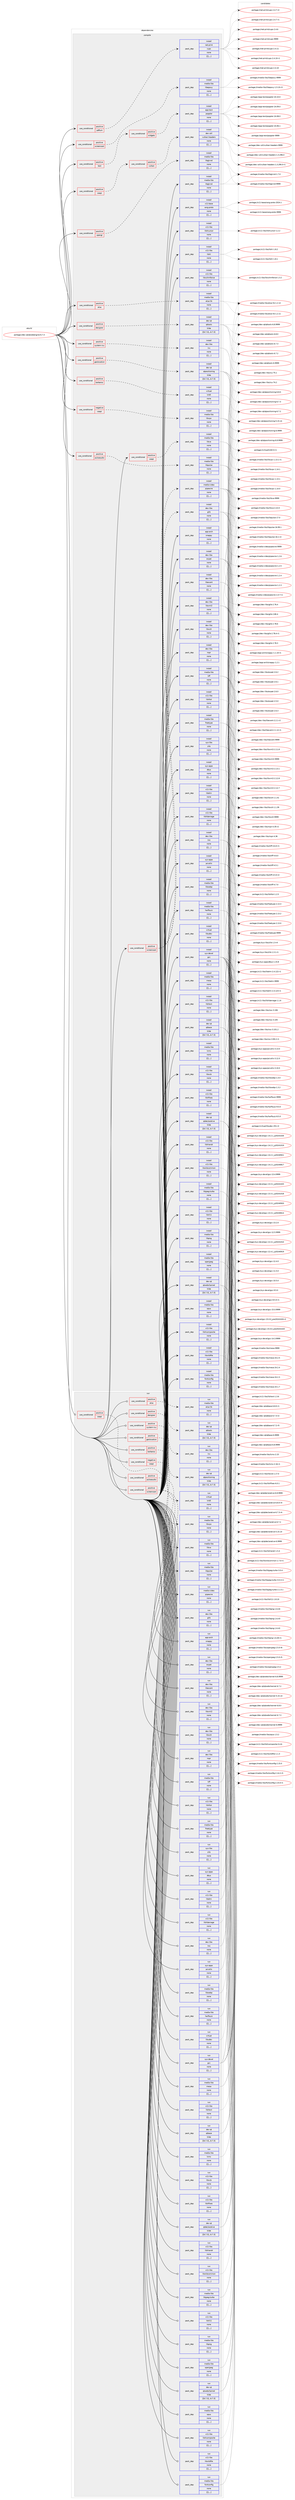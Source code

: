 digraph prolog {

# *************
# Graph options
# *************

newrank=true;
concentrate=true;
compound=true;
graph [rankdir=LR,fontname=Helvetica,fontsize=10,ranksep=1.5];#, ranksep=2.5, nodesep=0.2];
edge  [arrowhead=vee];
node  [fontname=Helvetica,fontsize=10];

# **********
# The ebuild
# **********

subgraph cluster_leftcol {
color=gray;
label=<<i>ebuild</i>>;
id [label="portage://dev-qt/qtwebengine-6.7.3", color=red, width=4, href="../dev-qt/qtwebengine-6.7.3.svg"];
}

# ****************
# The dependencies
# ****************

subgraph cluster_midcol {
color=gray;
label=<<i>dependencies</i>>;
subgraph cluster_compile {
fillcolor="#eeeeee";
style=filled;
label=<<i>compile</i>>;
subgraph cond45485 {
dependency178641 [label=<<TABLE BORDER="0" CELLBORDER="1" CELLSPACING="0" CELLPADDING="4"><TR><TD ROWSPAN="3" CELLPADDING="10">use_conditional</TD></TR><TR><TD>negative</TD></TR><TR><TD>vaapi</TD></TR></TABLE>>, shape=none, color=red];
subgraph pack131833 {
dependency178704 [label=<<TABLE BORDER="0" CELLBORDER="1" CELLSPACING="0" CELLPADDING="4" WIDTH="220"><TR><TD ROWSPAN="6" CELLPADDING="30">pack_dep</TD></TR><TR><TD WIDTH="110">install</TD></TR><TR><TD>media-libs</TD></TR><TR><TD>libvpx</TD></TR><TR><TD>none</TD></TR><TR><TD>[[],,,,]</TD></TR></TABLE>>, shape=none, color=blue];
}
dependency178641:e -> dependency178704:w [weight=20,style="dashed",arrowhead="vee"];
}
id:e -> dependency178641:w [weight=20,style="solid",arrowhead="vee"];
subgraph cond45531 {
dependency178747 [label=<<TABLE BORDER="0" CELLBORDER="1" CELLSPACING="0" CELLPADDING="4"><TR><TD ROWSPAN="3" CELLPADDING="10">use_conditional</TD></TR><TR><TD>positive</TD></TR><TR><TD>alsa</TD></TR></TABLE>>, shape=none, color=red];
subgraph pack131878 {
dependency178751 [label=<<TABLE BORDER="0" CELLBORDER="1" CELLSPACING="0" CELLPADDING="4" WIDTH="220"><TR><TD ROWSPAN="6" CELLPADDING="30">pack_dep</TD></TR><TR><TD WIDTH="110">install</TD></TR><TR><TD>media-libs</TD></TR><TR><TD>alsa-lib</TD></TR><TR><TD>none</TD></TR><TR><TD>[[],,,,]</TD></TR></TABLE>>, shape=none, color=blue];
}
dependency178747:e -> dependency178751:w [weight=20,style="dashed",arrowhead="vee"];
}
id:e -> dependency178747:w [weight=20,style="solid",arrowhead="vee"];
subgraph cond45534 {
dependency178755 [label=<<TABLE BORDER="0" CELLBORDER="1" CELLSPACING="0" CELLPADDING="4"><TR><TD ROWSPAN="3" CELLPADDING="10">use_conditional</TD></TR><TR><TD>positive</TD></TR><TR><TD>designer</TD></TR></TABLE>>, shape=none, color=red];
subgraph pack131903 {
dependency178818 [label=<<TABLE BORDER="0" CELLBORDER="1" CELLSPACING="0" CELLPADDING="4" WIDTH="220"><TR><TD ROWSPAN="6" CELLPADDING="30">pack_dep</TD></TR><TR><TD WIDTH="110">install</TD></TR><TR><TD>dev-qt</TD></TR><TR><TD>qttools</TD></TR><TR><TD>tilde</TD></TR><TR><TD>[[6,7,3],,,6.7.3]</TD></TR></TABLE>>, shape=none, color=blue];
}
dependency178755:e -> dependency178818:w [weight=20,style="dashed",arrowhead="vee"];
}
id:e -> dependency178755:w [weight=20,style="solid",arrowhead="vee"];
subgraph cond45558 {
dependency178839 [label=<<TABLE BORDER="0" CELLBORDER="1" CELLSPACING="0" CELLPADDING="4"><TR><TD ROWSPAN="3" CELLPADDING="10">use_conditional</TD></TR><TR><TD>positive</TD></TR><TR><TD>geolocation</TD></TR></TABLE>>, shape=none, color=red];
subgraph pack131936 {
dependency178841 [label=<<TABLE BORDER="0" CELLBORDER="1" CELLSPACING="0" CELLPADDING="4" WIDTH="220"><TR><TD ROWSPAN="6" CELLPADDING="30">pack_dep</TD></TR><TR><TD WIDTH="110">install</TD></TR><TR><TD>dev-qt</TD></TR><TR><TD>qtpositioning</TD></TR><TR><TD>tilde</TD></TR><TR><TD>[[6,7,3],,,6.7.3]</TD></TR></TABLE>>, shape=none, color=blue];
}
dependency178839:e -> dependency178841:w [weight=20,style="dashed",arrowhead="vee"];
}
id:e -> dependency178839:w [weight=20,style="solid",arrowhead="vee"];
subgraph cond45583 {
dependency178893 [label=<<TABLE BORDER="0" CELLBORDER="1" CELLSPACING="0" CELLPADDING="4"><TR><TD ROWSPAN="3" CELLPADDING="10">use_conditional</TD></TR><TR><TD>positive</TD></TR><TR><TD>kerberos</TD></TR></TABLE>>, shape=none, color=red];
subgraph pack131995 {
dependency178934 [label=<<TABLE BORDER="0" CELLBORDER="1" CELLSPACING="0" CELLPADDING="4" WIDTH="220"><TR><TD ROWSPAN="6" CELLPADDING="30">pack_dep</TD></TR><TR><TD WIDTH="110">install</TD></TR><TR><TD>virtual</TD></TR><TR><TD>krb5</TD></TR><TR><TD>none</TD></TR><TR><TD>[[],,,,]</TD></TR></TABLE>>, shape=none, color=blue];
}
dependency178893:e -> dependency178934:w [weight=20,style="dashed",arrowhead="vee"];
}
id:e -> dependency178893:w [weight=20,style="solid",arrowhead="vee"];
subgraph cond45609 {
dependency178937 [label=<<TABLE BORDER="0" CELLBORDER="1" CELLSPACING="0" CELLPADDING="4"><TR><TD ROWSPAN="3" CELLPADDING="10">use_conditional</TD></TR><TR><TD>positive</TD></TR><TR><TD>opengl</TD></TR></TABLE>>, shape=none, color=red];
subgraph pack132016 {
dependency178983 [label=<<TABLE BORDER="0" CELLBORDER="1" CELLSPACING="0" CELLPADDING="4" WIDTH="220"><TR><TD ROWSPAN="6" CELLPADDING="30">pack_dep</TD></TR><TR><TD WIDTH="110">install</TD></TR><TR><TD>media-libs</TD></TR><TR><TD>libglvnd</TD></TR><TR><TD>none</TD></TR><TR><TD>[[],,,,]</TD></TR></TABLE>>, shape=none, color=blue];
}
dependency178937:e -> dependency178983:w [weight=20,style="dashed",arrowhead="vee"];
}
id:e -> dependency178937:w [weight=20,style="solid",arrowhead="vee"];
subgraph cond45642 {
dependency179093 [label=<<TABLE BORDER="0" CELLBORDER="1" CELLSPACING="0" CELLPADDING="4"><TR><TD ROWSPAN="3" CELLPADDING="10">use_conditional</TD></TR><TR><TD>positive</TD></TR><TR><TD>pdfium</TD></TR></TABLE>>, shape=none, color=red];
subgraph pack132115 {
dependency179123 [label=<<TABLE BORDER="0" CELLBORDER="1" CELLSPACING="0" CELLPADDING="4" WIDTH="220"><TR><TD ROWSPAN="6" CELLPADDING="30">pack_dep</TD></TR><TR><TD WIDTH="110">install</TD></TR><TR><TD>net-print</TD></TR><TR><TD>cups</TD></TR><TR><TD>none</TD></TR><TR><TD>[[],,,,]</TD></TR></TABLE>>, shape=none, color=blue];
}
dependency179093:e -> dependency179123:w [weight=20,style="dashed",arrowhead="vee"];
}
id:e -> dependency179093:w [weight=20,style="solid",arrowhead="vee"];
subgraph cond45665 {
dependency179158 [label=<<TABLE BORDER="0" CELLBORDER="1" CELLSPACING="0" CELLPADDING="4"><TR><TD ROWSPAN="3" CELLPADDING="10">use_conditional</TD></TR><TR><TD>positive</TD></TR><TR><TD>pulseaudio</TD></TR></TABLE>>, shape=none, color=red];
subgraph pack132144 {
dependency179201 [label=<<TABLE BORDER="0" CELLBORDER="1" CELLSPACING="0" CELLPADDING="4" WIDTH="220"><TR><TD ROWSPAN="6" CELLPADDING="30">pack_dep</TD></TR><TR><TD WIDTH="110">install</TD></TR><TR><TD>media-libs</TD></TR><TR><TD>libpulse</TD></TR><TR><TD>none</TD></TR><TR><TD>[[],,,,]</TD></TR></TABLE>>, shape=none, color=blue];
}
dependency179158:e -> dependency179201:w [weight=20,style="dashed",arrowhead="vee"];
}
id:e -> dependency179158:w [weight=20,style="solid",arrowhead="vee"];
subgraph cond45721 {
dependency179267 [label=<<TABLE BORDER="0" CELLBORDER="1" CELLSPACING="0" CELLPADDING="4"><TR><TD ROWSPAN="3" CELLPADDING="10">use_conditional</TD></TR><TR><TD>positive</TD></TR><TR><TD>screencast</TD></TR></TABLE>>, shape=none, color=red];
subgraph pack132220 {
dependency179369 [label=<<TABLE BORDER="0" CELLBORDER="1" CELLSPACING="0" CELLPADDING="4" WIDTH="220"><TR><TD ROWSPAN="6" CELLPADDING="30">pack_dep</TD></TR><TR><TD WIDTH="110">install</TD></TR><TR><TD>dev-libs</TD></TR><TR><TD>glib</TD></TR><TR><TD>none</TD></TR><TR><TD>[[],,,,]</TD></TR></TABLE>>, shape=none, color=blue];
}
dependency179267:e -> dependency179369:w [weight=20,style="dashed",arrowhead="vee"];
subgraph pack132293 {
dependency179414 [label=<<TABLE BORDER="0" CELLBORDER="1" CELLSPACING="0" CELLPADDING="4" WIDTH="220"><TR><TD ROWSPAN="6" CELLPADDING="30">pack_dep</TD></TR><TR><TD WIDTH="110">install</TD></TR><TR><TD>media-video</TD></TR><TR><TD>pipewire</TD></TR><TR><TD>none</TD></TR><TR><TD>[[],,,,]</TD></TR></TABLE>>, shape=none, color=blue];
}
dependency179267:e -> dependency179414:w [weight=20,style="dashed",arrowhead="vee"];
}
id:e -> dependency179267:w [weight=20,style="solid",arrowhead="vee"];
subgraph cond45787 {
dependency179446 [label=<<TABLE BORDER="0" CELLBORDER="1" CELLSPACING="0" CELLPADDING="4"><TR><TD ROWSPAN="3" CELLPADDING="10">use_conditional</TD></TR><TR><TD>positive</TD></TR><TR><TD>screencast</TD></TR></TABLE>>, shape=none, color=red];
subgraph pack132309 {
dependency179451 [label=<<TABLE BORDER="0" CELLBORDER="1" CELLSPACING="0" CELLPADDING="4" WIDTH="220"><TR><TD ROWSPAN="6" CELLPADDING="30">pack_dep</TD></TR><TR><TD WIDTH="110">install</TD></TR><TR><TD>media-libs</TD></TR><TR><TD>libepoxy</TD></TR><TR><TD>none</TD></TR><TR><TD>[[],,,,]</TD></TR></TABLE>>, shape=none, color=blue];
}
dependency179446:e -> dependency179451:w [weight=20,style="dashed",arrowhead="vee"];
}
id:e -> dependency179446:w [weight=20,style="solid",arrowhead="vee"];
subgraph cond45840 {
dependency179615 [label=<<TABLE BORDER="0" CELLBORDER="1" CELLSPACING="0" CELLPADDING="4"><TR><TD ROWSPAN="3" CELLPADDING="10">use_conditional</TD></TR><TR><TD>positive</TD></TR><TR><TD>system-icu</TD></TR></TABLE>>, shape=none, color=red];
subgraph pack132407 {
dependency179618 [label=<<TABLE BORDER="0" CELLBORDER="1" CELLSPACING="0" CELLPADDING="4" WIDTH="220"><TR><TD ROWSPAN="6" CELLPADDING="30">pack_dep</TD></TR><TR><TD WIDTH="110">install</TD></TR><TR><TD>dev-libs</TD></TR><TR><TD>icu</TD></TR><TR><TD>none</TD></TR><TR><TD>[[],,,,]</TD></TR></TABLE>>, shape=none, color=blue];
}
dependency179615:e -> dependency179618:w [weight=20,style="dashed",arrowhead="vee"];
}
id:e -> dependency179615:w [weight=20,style="solid",arrowhead="vee"];
subgraph cond45886 {
dependency179676 [label=<<TABLE BORDER="0" CELLBORDER="1" CELLSPACING="0" CELLPADDING="4"><TR><TD ROWSPAN="3" CELLPADDING="10">use_conditional</TD></TR><TR><TD>positive</TD></TR><TR><TD>test</TD></TR></TABLE>>, shape=none, color=red];
subgraph cond45918 {
dependency179736 [label=<<TABLE BORDER="0" CELLBORDER="1" CELLSPACING="0" CELLPADDING="4"><TR><TD ROWSPAN="3" CELLPADDING="10">use_conditional</TD></TR><TR><TD>positive</TD></TR><TR><TD>widgets</TD></TR></TABLE>>, shape=none, color=red];
subgraph pack132477 {
dependency179779 [label=<<TABLE BORDER="0" CELLBORDER="1" CELLSPACING="0" CELLPADDING="4" WIDTH="220"><TR><TD ROWSPAN="6" CELLPADDING="30">pack_dep</TD></TR><TR><TD WIDTH="110">install</TD></TR><TR><TD>app-text</TD></TR><TR><TD>poppler</TD></TR><TR><TD>none</TD></TR><TR><TD>[[],,,,]</TD></TR></TABLE>>, shape=none, color=blue];
}
dependency179736:e -> dependency179779:w [weight=20,style="dashed",arrowhead="vee"];
}
dependency179676:e -> dependency179736:w [weight=20,style="dashed",arrowhead="vee"];
}
id:e -> dependency179676:w [weight=20,style="solid",arrowhead="vee"];
subgraph cond45954 {
dependency179875 [label=<<TABLE BORDER="0" CELLBORDER="1" CELLSPACING="0" CELLPADDING="4"><TR><TD ROWSPAN="3" CELLPADDING="10">use_conditional</TD></TR><TR><TD>positive</TD></TR><TR><TD>vaapi</TD></TR></TABLE>>, shape=none, color=red];
subgraph cond45992 {
dependency179931 [label=<<TABLE BORDER="0" CELLBORDER="1" CELLSPACING="0" CELLPADDING="4"><TR><TD ROWSPAN="3" CELLPADDING="10">use_conditional</TD></TR><TR><TD>positive</TD></TR><TR><TD>vulkan</TD></TR></TABLE>>, shape=none, color=red];
subgraph pack132590 {
dependency180007 [label=<<TABLE BORDER="0" CELLBORDER="1" CELLSPACING="0" CELLPADDING="4" WIDTH="220"><TR><TD ROWSPAN="6" CELLPADDING="30">pack_dep</TD></TR><TR><TD WIDTH="110">install</TD></TR><TR><TD>dev-util</TD></TR><TR><TD>vulkan-headers</TD></TR><TR><TD>none</TD></TR><TR><TD>[[],,,,]</TD></TR></TABLE>>, shape=none, color=blue];
}
dependency179931:e -> dependency180007:w [weight=20,style="dashed",arrowhead="vee"];
}
dependency179875:e -> dependency179931:w [weight=20,style="dashed",arrowhead="vee"];
}
id:e -> dependency179875:w [weight=20,style="solid",arrowhead="vee"];
subgraph cond46031 {
dependency180013 [label=<<TABLE BORDER="0" CELLBORDER="1" CELLSPACING="0" CELLPADDING="4"><TR><TD ROWSPAN="3" CELLPADDING="10">use_conditional</TD></TR><TR><TD>positive</TD></TR><TR><TD>vaapi</TD></TR></TABLE>>, shape=none, color=red];
subgraph pack132695 {
dependency180206 [label=<<TABLE BORDER="0" CELLBORDER="1" CELLSPACING="0" CELLPADDING="4" WIDTH="220"><TR><TD ROWSPAN="6" CELLPADDING="30">pack_dep</TD></TR><TR><TD WIDTH="110">install</TD></TR><TR><TD>media-libs</TD></TR><TR><TD>libva</TD></TR><TR><TD>none</TD></TR><TR><TD>[[],,,,]</TD></TR></TABLE>>, shape=none, color=blue];
}
dependency180013:e -> dependency180206:w [weight=20,style="dashed",arrowhead="vee"];
}
id:e -> dependency180013:w [weight=20,style="solid",arrowhead="vee"];
subgraph pack132794 {
dependency180230 [label=<<TABLE BORDER="0" CELLBORDER="1" CELLSPACING="0" CELLPADDING="4" WIDTH="220"><TR><TD ROWSPAN="6" CELLPADDING="30">pack_dep</TD></TR><TR><TD WIDTH="110">install</TD></TR><TR><TD>app-arch</TD></TR><TR><TD>snappy</TD></TR><TR><TD>none</TD></TR><TR><TD>[[],,,,]</TD></TR></TABLE>>, shape=none, color=blue];
}
id:e -> dependency180230:w [weight=20,style="solid",arrowhead="vee"];
subgraph pack132824 {
dependency180285 [label=<<TABLE BORDER="0" CELLBORDER="1" CELLSPACING="0" CELLPADDING="4" WIDTH="220"><TR><TD ROWSPAN="6" CELLPADDING="30">pack_dep</TD></TR><TR><TD WIDTH="110">install</TD></TR><TR><TD>dev-libs</TD></TR><TR><TD>expat</TD></TR><TR><TD>none</TD></TR><TR><TD>[[],,,,]</TD></TR></TABLE>>, shape=none, color=blue];
}
id:e -> dependency180285:w [weight=20,style="solid",arrowhead="vee"];
subgraph pack132833 {
dependency180291 [label=<<TABLE BORDER="0" CELLBORDER="1" CELLSPACING="0" CELLPADDING="4" WIDTH="220"><TR><TD ROWSPAN="6" CELLPADDING="30">pack_dep</TD></TR><TR><TD WIDTH="110">install</TD></TR><TR><TD>dev-libs</TD></TR><TR><TD>libevent</TD></TR><TR><TD>none</TD></TR><TR><TD>[[],,,,]</TD></TR></TABLE>>, shape=none, color=blue];
}
id:e -> dependency180291:w [weight=20,style="solid",arrowhead="vee"];
subgraph pack132869 {
dependency180359 [label=<<TABLE BORDER="0" CELLBORDER="1" CELLSPACING="0" CELLPADDING="4" WIDTH="220"><TR><TD ROWSPAN="6" CELLPADDING="30">pack_dep</TD></TR><TR><TD WIDTH="110">install</TD></TR><TR><TD>dev-libs</TD></TR><TR><TD>libxml2</TD></TR><TR><TD>none</TD></TR><TR><TD>[[],,,,]</TD></TR></TABLE>>, shape=none, color=blue];
}
id:e -> dependency180359:w [weight=20,style="solid",arrowhead="vee"];
subgraph pack132912 {
dependency180438 [label=<<TABLE BORDER="0" CELLBORDER="1" CELLSPACING="0" CELLPADDING="4" WIDTH="220"><TR><TD ROWSPAN="6" CELLPADDING="30">pack_dep</TD></TR><TR><TD WIDTH="110">install</TD></TR><TR><TD>dev-libs</TD></TR><TR><TD>libxslt</TD></TR><TR><TD>none</TD></TR><TR><TD>[[],,,,]</TD></TR></TABLE>>, shape=none, color=blue];
}
id:e -> dependency180438:w [weight=20,style="solid",arrowhead="vee"];
subgraph pack132955 {
dependency180455 [label=<<TABLE BORDER="0" CELLBORDER="1" CELLSPACING="0" CELLPADDING="4" WIDTH="220"><TR><TD ROWSPAN="6" CELLPADDING="30">pack_dep</TD></TR><TR><TD WIDTH="110">install</TD></TR><TR><TD>dev-libs</TD></TR><TR><TD>nspr</TD></TR><TR><TD>none</TD></TR><TR><TD>[[],,,,]</TD></TR></TABLE>>, shape=none, color=blue];
}
id:e -> dependency180455:w [weight=20,style="solid",arrowhead="vee"];
subgraph pack132989 {
dependency180484 [label=<<TABLE BORDER="0" CELLBORDER="1" CELLSPACING="0" CELLPADDING="4" WIDTH="220"><TR><TD ROWSPAN="6" CELLPADDING="30">pack_dep</TD></TR><TR><TD WIDTH="110">install</TD></TR><TR><TD>dev-libs</TD></TR><TR><TD>nss</TD></TR><TR><TD>none</TD></TR><TR><TD>[[],,,,]</TD></TR></TABLE>>, shape=none, color=blue];
}
id:e -> dependency180484:w [weight=20,style="solid",arrowhead="vee"];
subgraph pack133004 {
dependency180511 [label=<<TABLE BORDER="0" CELLBORDER="1" CELLSPACING="0" CELLPADDING="4" WIDTH="220"><TR><TD ROWSPAN="6" CELLPADDING="30">pack_dep</TD></TR><TR><TD WIDTH="110">install</TD></TR><TR><TD>dev-qt</TD></TR><TR><TD>qtbase</TD></TR><TR><TD>tilde</TD></TR><TR><TD>[[6,7,3],,,6.7.3]</TD></TR></TABLE>>, shape=none, color=blue];
}
id:e -> dependency180511:w [weight=20,style="solid",arrowhead="vee"];
subgraph pack133022 {
dependency180539 [label=<<TABLE BORDER="0" CELLBORDER="1" CELLSPACING="0" CELLPADDING="4" WIDTH="220"><TR><TD ROWSPAN="6" CELLPADDING="30">pack_dep</TD></TR><TR><TD WIDTH="110">install</TD></TR><TR><TD>dev-qt</TD></TR><TR><TD>qtdeclarative</TD></TR><TR><TD>tilde</TD></TR><TR><TD>[[6,7,3],,,6.7.3]</TD></TR></TABLE>>, shape=none, color=blue];
}
id:e -> dependency180539:w [weight=20,style="solid",arrowhead="vee"];
subgraph pack133116 {
dependency180674 [label=<<TABLE BORDER="0" CELLBORDER="1" CELLSPACING="0" CELLPADDING="4" WIDTH="220"><TR><TD ROWSPAN="6" CELLPADDING="30">pack_dep</TD></TR><TR><TD WIDTH="110">install</TD></TR><TR><TD>dev-qt</TD></TR><TR><TD>qtwebchannel</TD></TR><TR><TD>tilde</TD></TR><TR><TD>[[6,7,3],,,6.7.3]</TD></TR></TABLE>>, shape=none, color=blue];
}
id:e -> dependency180674:w [weight=20,style="solid",arrowhead="vee"];
subgraph pack133144 {
dependency180730 [label=<<TABLE BORDER="0" CELLBORDER="1" CELLSPACING="0" CELLPADDING="4" WIDTH="220"><TR><TD ROWSPAN="6" CELLPADDING="30">pack_dep</TD></TR><TR><TD WIDTH="110">install</TD></TR><TR><TD>media-libs</TD></TR><TR><TD>fontconfig</TD></TR><TR><TD>none</TD></TR><TR><TD>[[],,,,]</TD></TR></TABLE>>, shape=none, color=blue];
}
id:e -> dependency180730:w [weight=20,style="solid",arrowhead="vee"];
subgraph pack133173 {
dependency180749 [label=<<TABLE BORDER="0" CELLBORDER="1" CELLSPACING="0" CELLPADDING="4" WIDTH="220"><TR><TD ROWSPAN="6" CELLPADDING="30">pack_dep</TD></TR><TR><TD WIDTH="110">install</TD></TR><TR><TD>media-libs</TD></TR><TR><TD>freetype</TD></TR><TR><TD>none</TD></TR><TR><TD>[[],,,,]</TD></TR></TABLE>>, shape=none, color=blue];
}
id:e -> dependency180749:w [weight=20,style="solid",arrowhead="vee"];
subgraph pack133180 {
dependency180760 [label=<<TABLE BORDER="0" CELLBORDER="1" CELLSPACING="0" CELLPADDING="4" WIDTH="220"><TR><TD ROWSPAN="6" CELLPADDING="30">pack_dep</TD></TR><TR><TD WIDTH="110">install</TD></TR><TR><TD>media-libs</TD></TR><TR><TD>harfbuzz</TD></TR><TR><TD>none</TD></TR><TR><TD>[[],,,,]</TD></TR></TABLE>>, shape=none, color=blue];
}
id:e -> dependency180760:w [weight=20,style="solid",arrowhead="vee"];
subgraph pack133200 {
dependency180887 [label=<<TABLE BORDER="0" CELLBORDER="1" CELLSPACING="0" CELLPADDING="4" WIDTH="220"><TR><TD ROWSPAN="6" CELLPADDING="30">pack_dep</TD></TR><TR><TD WIDTH="110">install</TD></TR><TR><TD>media-libs</TD></TR><TR><TD>lcms</TD></TR><TR><TD>none</TD></TR><TR><TD>[[],,,,]</TD></TR></TABLE>>, shape=none, color=blue];
}
id:e -> dependency180887:w [weight=20,style="solid",arrowhead="vee"];
subgraph pack133270 {
dependency180905 [label=<<TABLE BORDER="0" CELLBORDER="1" CELLSPACING="0" CELLPADDING="4" WIDTH="220"><TR><TD ROWSPAN="6" CELLPADDING="30">pack_dep</TD></TR><TR><TD WIDTH="110">install</TD></TR><TR><TD>media-libs</TD></TR><TR><TD>libglvnd</TD></TR><TR><TD>none</TD></TR><TR><TD>[[],,,,]</TD></TR></TABLE>>, shape=none, color=blue];
}
id:e -> dependency180905:w [weight=20,style="solid",arrowhead="vee"];
subgraph pack133285 {
dependency180933 [label=<<TABLE BORDER="0" CELLBORDER="1" CELLSPACING="0" CELLPADDING="4" WIDTH="220"><TR><TD ROWSPAN="6" CELLPADDING="30">pack_dep</TD></TR><TR><TD WIDTH="110">install</TD></TR><TR><TD>media-libs</TD></TR><TR><TD>libjpeg-turbo</TD></TR><TR><TD>none</TD></TR><TR><TD>[[],,,,]</TD></TR></TABLE>>, shape=none, color=blue];
}
id:e -> dependency180933:w [weight=20,style="solid",arrowhead="vee"];
subgraph pack133300 {
dependency180973 [label=<<TABLE BORDER="0" CELLBORDER="1" CELLSPACING="0" CELLPADDING="4" WIDTH="220"><TR><TD ROWSPAN="6" CELLPADDING="30">pack_dep</TD></TR><TR><TD WIDTH="110">install</TD></TR><TR><TD>media-libs</TD></TR><TR><TD>libpng</TD></TR><TR><TD>none</TD></TR><TR><TD>[[],,,,]</TD></TR></TABLE>>, shape=none, color=blue];
}
id:e -> dependency180973:w [weight=20,style="solid",arrowhead="vee"];
subgraph pack133353 {
dependency181013 [label=<<TABLE BORDER="0" CELLBORDER="1" CELLSPACING="0" CELLPADDING="4" WIDTH="220"><TR><TD ROWSPAN="6" CELLPADDING="30">pack_dep</TD></TR><TR><TD WIDTH="110">install</TD></TR><TR><TD>media-libs</TD></TR><TR><TD>libwebp</TD></TR><TR><TD>none</TD></TR><TR><TD>[[],,,,]</TD></TR></TABLE>>, shape=none, color=blue];
}
id:e -> dependency181013:w [weight=20,style="solid",arrowhead="vee"];
subgraph pack133372 {
dependency181057 [label=<<TABLE BORDER="0" CELLBORDER="1" CELLSPACING="0" CELLPADDING="4" WIDTH="220"><TR><TD ROWSPAN="6" CELLPADDING="30">pack_dep</TD></TR><TR><TD WIDTH="110">install</TD></TR><TR><TD>media-libs</TD></TR><TR><TD>mesa</TD></TR><TR><TD>none</TD></TR><TR><TD>[[],,,,]</TD></TR></TABLE>>, shape=none, color=blue];
}
id:e -> dependency181057:w [weight=20,style="solid",arrowhead="vee"];
subgraph pack133401 {
dependency181108 [label=<<TABLE BORDER="0" CELLBORDER="1" CELLSPACING="0" CELLPADDING="4" WIDTH="220"><TR><TD ROWSPAN="6" CELLPADDING="30">pack_dep</TD></TR><TR><TD WIDTH="110">install</TD></TR><TR><TD>media-libs</TD></TR><TR><TD>openjpeg</TD></TR><TR><TD>none</TD></TR><TR><TD>[[],,,,]</TD></TR></TABLE>>, shape=none, color=blue];
}
id:e -> dependency181108:w [weight=20,style="solid",arrowhead="vee"];
subgraph pack133427 {
dependency181115 [label=<<TABLE BORDER="0" CELLBORDER="1" CELLSPACING="0" CELLPADDING="4" WIDTH="220"><TR><TD ROWSPAN="6" CELLPADDING="30">pack_dep</TD></TR><TR><TD WIDTH="110">install</TD></TR><TR><TD>media-libs</TD></TR><TR><TD>opus</TD></TR><TR><TD>none</TD></TR><TR><TD>[[],,,,]</TD></TR></TABLE>>, shape=none, color=blue];
}
id:e -> dependency181115:w [weight=20,style="solid",arrowhead="vee"];
subgraph pack133480 {
dependency181183 [label=<<TABLE BORDER="0" CELLBORDER="1" CELLSPACING="0" CELLPADDING="4" WIDTH="220"><TR><TD ROWSPAN="6" CELLPADDING="30">pack_dep</TD></TR><TR><TD WIDTH="110">install</TD></TR><TR><TD>media-libs</TD></TR><TR><TD>tiff</TD></TR><TR><TD>none</TD></TR><TR><TD>[[],,,,]</TD></TR></TABLE>>, shape=none, color=blue];
}
id:e -> dependency181183:w [weight=20,style="solid",arrowhead="vee"];
subgraph pack133496 {
dependency181260 [label=<<TABLE BORDER="0" CELLBORDER="1" CELLSPACING="0" CELLPADDING="4" WIDTH="220"><TR><TD ROWSPAN="6" CELLPADDING="30">pack_dep</TD></TR><TR><TD WIDTH="110">install</TD></TR><TR><TD>sys-apps</TD></TR><TR><TD>dbus</TD></TR><TR><TD>none</TD></TR><TR><TD>[[],,,,]</TD></TR></TABLE>>, shape=none, color=blue];
}
id:e -> dependency181260:w [weight=20,style="solid",arrowhead="vee"];
subgraph pack133532 {
dependency181265 [label=<<TABLE BORDER="0" CELLBORDER="1" CELLSPACING="0" CELLPADDING="4" WIDTH="220"><TR><TD ROWSPAN="6" CELLPADDING="30">pack_dep</TD></TR><TR><TD WIDTH="110">install</TD></TR><TR><TD>sys-apps</TD></TR><TR><TD>pciutils</TD></TR><TR><TD>none</TD></TR><TR><TD>[[],,,,]</TD></TR></TABLE>>, shape=none, color=blue];
}
id:e -> dependency181265:w [weight=20,style="solid",arrowhead="vee"];
subgraph pack133562 {
dependency181343 [label=<<TABLE BORDER="0" CELLBORDER="1" CELLSPACING="0" CELLPADDING="4" WIDTH="220"><TR><TD ROWSPAN="6" CELLPADDING="30">pack_dep</TD></TR><TR><TD WIDTH="110">install</TD></TR><TR><TD>sys-devel</TD></TR><TR><TD>gcc</TD></TR><TR><TD>none</TD></TR><TR><TD>[[],,,,]</TD></TR></TABLE>>, shape=none, color=blue];
}
id:e -> dependency181343:w [weight=20,style="solid",arrowhead="vee"];
subgraph pack133611 {
dependency181383 [label=<<TABLE BORDER="0" CELLBORDER="1" CELLSPACING="0" CELLPADDING="4" WIDTH="220"><TR><TD ROWSPAN="6" CELLPADDING="30">pack_dep</TD></TR><TR><TD WIDTH="110">install</TD></TR><TR><TD>sys-libs</TD></TR><TR><TD>zlib</TD></TR><TR><TD>none</TD></TR><TR><TD>[[],,,,]</TD></TR></TABLE>>, shape=none, color=blue];
}
id:e -> dependency181383:w [weight=20,style="solid",arrowhead="vee"];
subgraph pack133627 {
dependency181422 [label=<<TABLE BORDER="0" CELLBORDER="1" CELLSPACING="0" CELLPADDING="4" WIDTH="220"><TR><TD ROWSPAN="6" CELLPADDING="30">pack_dep</TD></TR><TR><TD WIDTH="110">install</TD></TR><TR><TD>virtual</TD></TR><TR><TD>libudev</TD></TR><TR><TD>none</TD></TR><TR><TD>[[],,,,]</TD></TR></TABLE>>, shape=none, color=blue];
}
id:e -> dependency181422:w [weight=20,style="solid",arrowhead="vee"];
subgraph pack133651 {
dependency181424 [label=<<TABLE BORDER="0" CELLBORDER="1" CELLSPACING="0" CELLPADDING="4" WIDTH="220"><TR><TD ROWSPAN="6" CELLPADDING="30">pack_dep</TD></TR><TR><TD WIDTH="110">install</TD></TR><TR><TD>x11-base</TD></TR><TR><TD>xorg-proto</TD></TR><TR><TD>none</TD></TR><TR><TD>[[],,,,]</TD></TR></TABLE>>, shape=none, color=blue];
}
id:e -> dependency181424:w [weight=20,style="solid",arrowhead="vee"];
subgraph pack133652 {
dependency181480 [label=<<TABLE BORDER="0" CELLBORDER="1" CELLSPACING="0" CELLPADDING="4" WIDTH="220"><TR><TD ROWSPAN="6" CELLPADDING="30">pack_dep</TD></TR><TR><TD WIDTH="110">install</TD></TR><TR><TD>x11-libs</TD></TR><TR><TD>libX11</TD></TR><TR><TD>none</TD></TR><TR><TD>[[],,,,]</TD></TR></TABLE>>, shape=none, color=blue];
}
id:e -> dependency181480:w [weight=20,style="solid",arrowhead="vee"];
subgraph pack133740 {
dependency181637 [label=<<TABLE BORDER="0" CELLBORDER="1" CELLSPACING="0" CELLPADDING="4" WIDTH="220"><TR><TD ROWSPAN="6" CELLPADDING="30">pack_dep</TD></TR><TR><TD WIDTH="110">install</TD></TR><TR><TD>x11-libs</TD></TR><TR><TD>libXcomposite</TD></TR><TR><TD>none</TD></TR><TR><TD>[[],,,,]</TD></TR></TABLE>>, shape=none, color=blue];
}
id:e -> dependency181637:w [weight=20,style="solid",arrowhead="vee"];
subgraph pack133798 {
dependency181641 [label=<<TABLE BORDER="0" CELLBORDER="1" CELLSPACING="0" CELLPADDING="4" WIDTH="220"><TR><TD ROWSPAN="6" CELLPADDING="30">pack_dep</TD></TR><TR><TD WIDTH="110">install</TD></TR><TR><TD>x11-libs</TD></TR><TR><TD>libXcursor</TD></TR><TR><TD>none</TD></TR><TR><TD>[[],,,,]</TD></TR></TABLE>>, shape=none, color=blue];
}
id:e -> dependency181641:w [weight=20,style="solid",arrowhead="vee"];
subgraph pack133813 {
dependency181667 [label=<<TABLE BORDER="0" CELLBORDER="1" CELLSPACING="0" CELLPADDING="4" WIDTH="220"><TR><TD ROWSPAN="6" CELLPADDING="30">pack_dep</TD></TR><TR><TD WIDTH="110">install</TD></TR><TR><TD>x11-libs</TD></TR><TR><TD>libXdamage</TD></TR><TR><TD>none</TD></TR><TR><TD>[[],,,,]</TD></TR></TABLE>>, shape=none, color=blue];
}
id:e -> dependency181667:w [weight=20,style="solid",arrowhead="vee"];
subgraph pack133814 {
dependency181670 [label=<<TABLE BORDER="0" CELLBORDER="1" CELLSPACING="0" CELLPADDING="4" WIDTH="220"><TR><TD ROWSPAN="6" CELLPADDING="30">pack_dep</TD></TR><TR><TD WIDTH="110">install</TD></TR><TR><TD>x11-libs</TD></TR><TR><TD>libXext</TD></TR><TR><TD>none</TD></TR><TR><TD>[[],,,,]</TD></TR></TABLE>>, shape=none, color=blue];
}
id:e -> dependency181670:w [weight=20,style="solid",arrowhead="vee"];
subgraph pack133847 {
dependency181712 [label=<<TABLE BORDER="0" CELLBORDER="1" CELLSPACING="0" CELLPADDING="4" WIDTH="220"><TR><TD ROWSPAN="6" CELLPADDING="30">pack_dep</TD></TR><TR><TD WIDTH="110">install</TD></TR><TR><TD>x11-libs</TD></TR><TR><TD>libXfixes</TD></TR><TR><TD>none</TD></TR><TR><TD>[[],,,,]</TD></TR></TABLE>>, shape=none, color=blue];
}
id:e -> dependency181712:w [weight=20,style="solid",arrowhead="vee"];
subgraph pack133848 {
dependency181776 [label=<<TABLE BORDER="0" CELLBORDER="1" CELLSPACING="0" CELLPADDING="4" WIDTH="220"><TR><TD ROWSPAN="6" CELLPADDING="30">pack_dep</TD></TR><TR><TD WIDTH="110">install</TD></TR><TR><TD>x11-libs</TD></TR><TR><TD>libXi</TD></TR><TR><TD>none</TD></TR><TR><TD>[[],,,,]</TD></TR></TABLE>>, shape=none, color=blue];
}
id:e -> dependency181776:w [weight=20,style="solid",arrowhead="vee"];
subgraph pack133888 {
dependency181853 [label=<<TABLE BORDER="0" CELLBORDER="1" CELLSPACING="0" CELLPADDING="4" WIDTH="220"><TR><TD ROWSPAN="6" CELLPADDING="30">pack_dep</TD></TR><TR><TD WIDTH="110">install</TD></TR><TR><TD>x11-libs</TD></TR><TR><TD>libXrandr</TD></TR><TR><TD>none</TD></TR><TR><TD>[[],,,,]</TD></TR></TABLE>>, shape=none, color=blue];
}
id:e -> dependency181853:w [weight=20,style="solid",arrowhead="vee"];
subgraph pack133951 {
dependency181897 [label=<<TABLE BORDER="0" CELLBORDER="1" CELLSPACING="0" CELLPADDING="4" WIDTH="220"><TR><TD ROWSPAN="6" CELLPADDING="30">pack_dep</TD></TR><TR><TD WIDTH="110">install</TD></TR><TR><TD>x11-libs</TD></TR><TR><TD>libXtst</TD></TR><TR><TD>none</TD></TR><TR><TD>[[],,,,]</TD></TR></TABLE>>, shape=none, color=blue];
}
id:e -> dependency181897:w [weight=20,style="solid",arrowhead="vee"];
subgraph pack133982 {
dependency181901 [label=<<TABLE BORDER="0" CELLBORDER="1" CELLSPACING="0" CELLPADDING="4" WIDTH="220"><TR><TD ROWSPAN="6" CELLPADDING="30">pack_dep</TD></TR><TR><TD WIDTH="110">install</TD></TR><TR><TD>x11-libs</TD></TR><TR><TD>libdrm</TD></TR><TR><TD>none</TD></TR><TR><TD>[[],,,,]</TD></TR></TABLE>>, shape=none, color=blue];
}
id:e -> dependency181901:w [weight=20,style="solid",arrowhead="vee"];
subgraph pack134017 {
dependency181947 [label=<<TABLE BORDER="0" CELLBORDER="1" CELLSPACING="0" CELLPADDING="4" WIDTH="220"><TR><TD ROWSPAN="6" CELLPADDING="30">pack_dep</TD></TR><TR><TD WIDTH="110">install</TD></TR><TR><TD>x11-libs</TD></TR><TR><TD>libxcb</TD></TR><TR><TD>none</TD></TR><TR><TD>[[],,,,]</TD></TR></TABLE>>, shape=none, color=blue];
}
id:e -> dependency181947:w [weight=20,style="solid",arrowhead="vee"];
subgraph pack134035 {
dependency181968 [label=<<TABLE BORDER="0" CELLBORDER="1" CELLSPACING="0" CELLPADDING="4" WIDTH="220"><TR><TD ROWSPAN="6" CELLPADDING="30">pack_dep</TD></TR><TR><TD WIDTH="110">install</TD></TR><TR><TD>x11-libs</TD></TR><TR><TD>libxkbcommon</TD></TR><TR><TD>none</TD></TR><TR><TD>[[],,,,]</TD></TR></TABLE>>, shape=none, color=blue];
}
id:e -> dependency181968:w [weight=20,style="solid",arrowhead="vee"];
subgraph pack134037 {
dependency181971 [label=<<TABLE BORDER="0" CELLBORDER="1" CELLSPACING="0" CELLPADDING="4" WIDTH="220"><TR><TD ROWSPAN="6" CELLPADDING="30">pack_dep</TD></TR><TR><TD WIDTH="110">install</TD></TR><TR><TD>x11-libs</TD></TR><TR><TD>libxkbfile</TD></TR><TR><TD>none</TD></TR><TR><TD>[[],,,,]</TD></TR></TABLE>>, shape=none, color=blue];
}
id:e -> dependency181971:w [weight=20,style="solid",arrowhead="vee"];
subgraph pack134038 {
dependency181975 [label=<<TABLE BORDER="0" CELLBORDER="1" CELLSPACING="0" CELLPADDING="4" WIDTH="220"><TR><TD ROWSPAN="6" CELLPADDING="30">pack_dep</TD></TR><TR><TD WIDTH="110">install</TD></TR><TR><TD>x11-libs</TD></TR><TR><TD>libxshmfence</TD></TR><TR><TD>none</TD></TR><TR><TD>[[],,,,]</TD></TR></TABLE>>, shape=none, color=blue];
}
id:e -> dependency181975:w [weight=20,style="solid",arrowhead="vee"];
}
subgraph cluster_compileandrun {
fillcolor="#eeeeee";
style=filled;
label=<<i>compile and run</i>>;
}
subgraph cluster_run {
fillcolor="#eeeeee";
style=filled;
label=<<i>run</i>>;
subgraph cond46596 {
dependency181998 [label=<<TABLE BORDER="0" CELLBORDER="1" CELLSPACING="0" CELLPADDING="4"><TR><TD ROWSPAN="3" CELLPADDING="10">use_conditional</TD></TR><TR><TD>negative</TD></TR><TR><TD>vaapi</TD></TR></TABLE>>, shape=none, color=red];
subgraph pack134099 {
dependency182062 [label=<<TABLE BORDER="0" CELLBORDER="1" CELLSPACING="0" CELLPADDING="4" WIDTH="220"><TR><TD ROWSPAN="6" CELLPADDING="30">pack_dep</TD></TR><TR><TD WIDTH="110">run</TD></TR><TR><TD>media-libs</TD></TR><TR><TD>libvpx</TD></TR><TR><TD>none</TD></TR><TR><TD>[[],,,,]</TD></TR></TABLE>>, shape=none, color=blue];
}
dependency181998:e -> dependency182062:w [weight=20,style="dashed",arrowhead="vee"];
}
id:e -> dependency181998:w [weight=20,style="solid",arrowhead="odot"];
subgraph cond46633 {
dependency182086 [label=<<TABLE BORDER="0" CELLBORDER="1" CELLSPACING="0" CELLPADDING="4"><TR><TD ROWSPAN="3" CELLPADDING="10">use_conditional</TD></TR><TR><TD>positive</TD></TR><TR><TD>alsa</TD></TR></TABLE>>, shape=none, color=red];
subgraph pack134143 {
dependency182166 [label=<<TABLE BORDER="0" CELLBORDER="1" CELLSPACING="0" CELLPADDING="4" WIDTH="220"><TR><TD ROWSPAN="6" CELLPADDING="30">pack_dep</TD></TR><TR><TD WIDTH="110">run</TD></TR><TR><TD>media-libs</TD></TR><TR><TD>alsa-lib</TD></TR><TR><TD>none</TD></TR><TR><TD>[[],,,,]</TD></TR></TABLE>>, shape=none, color=blue];
}
dependency182086:e -> dependency182166:w [weight=20,style="dashed",arrowhead="vee"];
}
id:e -> dependency182086:w [weight=20,style="solid",arrowhead="odot"];
subgraph cond46684 {
dependency182238 [label=<<TABLE BORDER="0" CELLBORDER="1" CELLSPACING="0" CELLPADDING="4"><TR><TD ROWSPAN="3" CELLPADDING="10">use_conditional</TD></TR><TR><TD>positive</TD></TR><TR><TD>designer</TD></TR></TABLE>>, shape=none, color=red];
subgraph pack134207 {
dependency182241 [label=<<TABLE BORDER="0" CELLBORDER="1" CELLSPACING="0" CELLPADDING="4" WIDTH="220"><TR><TD ROWSPAN="6" CELLPADDING="30">pack_dep</TD></TR><TR><TD WIDTH="110">run</TD></TR><TR><TD>dev-qt</TD></TR><TR><TD>qttools</TD></TR><TR><TD>tilde</TD></TR><TR><TD>[[6,7,3],,,6.7.3]</TD></TR></TABLE>>, shape=none, color=blue];
}
dependency182238:e -> dependency182241:w [weight=20,style="dashed",arrowhead="vee"];
}
id:e -> dependency182238:w [weight=20,style="solid",arrowhead="odot"];
subgraph cond46703 {
dependency182270 [label=<<TABLE BORDER="0" CELLBORDER="1" CELLSPACING="0" CELLPADDING="4"><TR><TD ROWSPAN="3" CELLPADDING="10">use_conditional</TD></TR><TR><TD>positive</TD></TR><TR><TD>geolocation</TD></TR></TABLE>>, shape=none, color=red];
subgraph pack134223 {
dependency182274 [label=<<TABLE BORDER="0" CELLBORDER="1" CELLSPACING="0" CELLPADDING="4" WIDTH="220"><TR><TD ROWSPAN="6" CELLPADDING="30">pack_dep</TD></TR><TR><TD WIDTH="110">run</TD></TR><TR><TD>dev-qt</TD></TR><TR><TD>qtpositioning</TD></TR><TR><TD>tilde</TD></TR><TR><TD>[[6,7,3],,,6.7.3]</TD></TR></TABLE>>, shape=none, color=blue];
}
dependency182270:e -> dependency182274:w [weight=20,style="dashed",arrowhead="vee"];
}
id:e -> dependency182270:w [weight=20,style="solid",arrowhead="odot"];
subgraph cond46727 {
dependency182339 [label=<<TABLE BORDER="0" CELLBORDER="1" CELLSPACING="0" CELLPADDING="4"><TR><TD ROWSPAN="3" CELLPADDING="10">use_conditional</TD></TR><TR><TD>positive</TD></TR><TR><TD>kerberos</TD></TR></TABLE>>, shape=none, color=red];
subgraph pack134277 {
dependency182364 [label=<<TABLE BORDER="0" CELLBORDER="1" CELLSPACING="0" CELLPADDING="4" WIDTH="220"><TR><TD ROWSPAN="6" CELLPADDING="30">pack_dep</TD></TR><TR><TD WIDTH="110">run</TD></TR><TR><TD>virtual</TD></TR><TR><TD>krb5</TD></TR><TR><TD>none</TD></TR><TR><TD>[[],,,,]</TD></TR></TABLE>>, shape=none, color=blue];
}
dependency182339:e -> dependency182364:w [weight=20,style="dashed",arrowhead="vee"];
}
id:e -> dependency182339:w [weight=20,style="solid",arrowhead="odot"];
subgraph cond46738 {
dependency182371 [label=<<TABLE BORDER="0" CELLBORDER="1" CELLSPACING="0" CELLPADDING="4"><TR><TD ROWSPAN="3" CELLPADDING="10">use_conditional</TD></TR><TR><TD>positive</TD></TR><TR><TD>pulseaudio</TD></TR></TABLE>>, shape=none, color=red];
subgraph pack134292 {
dependency182390 [label=<<TABLE BORDER="0" CELLBORDER="1" CELLSPACING="0" CELLPADDING="4" WIDTH="220"><TR><TD ROWSPAN="6" CELLPADDING="30">pack_dep</TD></TR><TR><TD WIDTH="110">run</TD></TR><TR><TD>media-libs</TD></TR><TR><TD>libpulse</TD></TR><TR><TD>none</TD></TR><TR><TD>[[],,,,]</TD></TR></TABLE>>, shape=none, color=blue];
}
dependency182371:e -> dependency182390:w [weight=20,style="dashed",arrowhead="vee"];
}
id:e -> dependency182371:w [weight=20,style="solid",arrowhead="odot"];
subgraph cond46748 {
dependency182394 [label=<<TABLE BORDER="0" CELLBORDER="1" CELLSPACING="0" CELLPADDING="4"><TR><TD ROWSPAN="3" CELLPADDING="10">use_conditional</TD></TR><TR><TD>positive</TD></TR><TR><TD>screencast</TD></TR></TABLE>>, shape=none, color=red];
subgraph pack134303 {
dependency182434 [label=<<TABLE BORDER="0" CELLBORDER="1" CELLSPACING="0" CELLPADDING="4" WIDTH="220"><TR><TD ROWSPAN="6" CELLPADDING="30">pack_dep</TD></TR><TR><TD WIDTH="110">run</TD></TR><TR><TD>dev-libs</TD></TR><TR><TD>glib</TD></TR><TR><TD>none</TD></TR><TR><TD>[[],,,,]</TD></TR></TABLE>>, shape=none, color=blue];
}
dependency182394:e -> dependency182434:w [weight=20,style="dashed",arrowhead="vee"];
subgraph pack134327 {
dependency182440 [label=<<TABLE BORDER="0" CELLBORDER="1" CELLSPACING="0" CELLPADDING="4" WIDTH="220"><TR><TD ROWSPAN="6" CELLPADDING="30">pack_dep</TD></TR><TR><TD WIDTH="110">run</TD></TR><TR><TD>media-video</TD></TR><TR><TD>pipewire</TD></TR><TR><TD>none</TD></TR><TR><TD>[[],,,,]</TD></TR></TABLE>>, shape=none, color=blue];
}
dependency182394:e -> dependency182440:w [weight=20,style="dashed",arrowhead="vee"];
}
id:e -> dependency182394:w [weight=20,style="solid",arrowhead="odot"];
subgraph cond46763 {
dependency182448 [label=<<TABLE BORDER="0" CELLBORDER="1" CELLSPACING="0" CELLPADDING="4"><TR><TD ROWSPAN="3" CELLPADDING="10">use_conditional</TD></TR><TR><TD>positive</TD></TR><TR><TD>system-icu</TD></TR></TABLE>>, shape=none, color=red];
subgraph pack134338 {
dependency182471 [label=<<TABLE BORDER="0" CELLBORDER="1" CELLSPACING="0" CELLPADDING="4" WIDTH="220"><TR><TD ROWSPAN="6" CELLPADDING="30">pack_dep</TD></TR><TR><TD WIDTH="110">run</TD></TR><TR><TD>dev-libs</TD></TR><TR><TD>icu</TD></TR><TR><TD>none</TD></TR><TR><TD>[[],,,,]</TD></TR></TABLE>>, shape=none, color=blue];
}
dependency182448:e -> dependency182471:w [weight=20,style="dashed",arrowhead="vee"];
}
id:e -> dependency182448:w [weight=20,style="solid",arrowhead="odot"];
subgraph cond46772 {
dependency182476 [label=<<TABLE BORDER="0" CELLBORDER="1" CELLSPACING="0" CELLPADDING="4"><TR><TD ROWSPAN="3" CELLPADDING="10">use_conditional</TD></TR><TR><TD>positive</TD></TR><TR><TD>vaapi</TD></TR></TABLE>>, shape=none, color=red];
subgraph pack134357 {
dependency182481 [label=<<TABLE BORDER="0" CELLBORDER="1" CELLSPACING="0" CELLPADDING="4" WIDTH="220"><TR><TD ROWSPAN="6" CELLPADDING="30">pack_dep</TD></TR><TR><TD WIDTH="110">run</TD></TR><TR><TD>media-libs</TD></TR><TR><TD>libva</TD></TR><TR><TD>none</TD></TR><TR><TD>[[],,,,]</TD></TR></TABLE>>, shape=none, color=blue];
}
dependency182476:e -> dependency182481:w [weight=20,style="dashed",arrowhead="vee"];
}
id:e -> dependency182476:w [weight=20,style="solid",arrowhead="odot"];
subgraph pack134363 {
dependency182530 [label=<<TABLE BORDER="0" CELLBORDER="1" CELLSPACING="0" CELLPADDING="4" WIDTH="220"><TR><TD ROWSPAN="6" CELLPADDING="30">pack_dep</TD></TR><TR><TD WIDTH="110">run</TD></TR><TR><TD>app-arch</TD></TR><TR><TD>snappy</TD></TR><TR><TD>none</TD></TR><TR><TD>[[],,,,]</TD></TR></TABLE>>, shape=none, color=blue];
}
id:e -> dependency182530:w [weight=20,style="solid",arrowhead="odot"];
subgraph pack134413 {
dependency182584 [label=<<TABLE BORDER="0" CELLBORDER="1" CELLSPACING="0" CELLPADDING="4" WIDTH="220"><TR><TD ROWSPAN="6" CELLPADDING="30">pack_dep</TD></TR><TR><TD WIDTH="110">run</TD></TR><TR><TD>dev-libs</TD></TR><TR><TD>expat</TD></TR><TR><TD>none</TD></TR><TR><TD>[[],,,,]</TD></TR></TABLE>>, shape=none, color=blue];
}
id:e -> dependency182584:w [weight=20,style="solid",arrowhead="odot"];
subgraph pack134463 {
dependency182637 [label=<<TABLE BORDER="0" CELLBORDER="1" CELLSPACING="0" CELLPADDING="4" WIDTH="220"><TR><TD ROWSPAN="6" CELLPADDING="30">pack_dep</TD></TR><TR><TD WIDTH="110">run</TD></TR><TR><TD>dev-libs</TD></TR><TR><TD>libevent</TD></TR><TR><TD>none</TD></TR><TR><TD>[[],,,,]</TD></TR></TABLE>>, shape=none, color=blue];
}
id:e -> dependency182637:w [weight=20,style="solid",arrowhead="odot"];
subgraph pack134480 {
dependency182642 [label=<<TABLE BORDER="0" CELLBORDER="1" CELLSPACING="0" CELLPADDING="4" WIDTH="220"><TR><TD ROWSPAN="6" CELLPADDING="30">pack_dep</TD></TR><TR><TD WIDTH="110">run</TD></TR><TR><TD>dev-libs</TD></TR><TR><TD>libxml2</TD></TR><TR><TD>none</TD></TR><TR><TD>[[],,,,]</TD></TR></TABLE>>, shape=none, color=blue];
}
id:e -> dependency182642:w [weight=20,style="solid",arrowhead="odot"];
subgraph pack134483 {
dependency182664 [label=<<TABLE BORDER="0" CELLBORDER="1" CELLSPACING="0" CELLPADDING="4" WIDTH="220"><TR><TD ROWSPAN="6" CELLPADDING="30">pack_dep</TD></TR><TR><TD WIDTH="110">run</TD></TR><TR><TD>dev-libs</TD></TR><TR><TD>libxslt</TD></TR><TR><TD>none</TD></TR><TR><TD>[[],,,,]</TD></TR></TABLE>>, shape=none, color=blue];
}
id:e -> dependency182664:w [weight=20,style="solid",arrowhead="odot"];
subgraph pack134501 {
dependency182669 [label=<<TABLE BORDER="0" CELLBORDER="1" CELLSPACING="0" CELLPADDING="4" WIDTH="220"><TR><TD ROWSPAN="6" CELLPADDING="30">pack_dep</TD></TR><TR><TD WIDTH="110">run</TD></TR><TR><TD>dev-libs</TD></TR><TR><TD>nspr</TD></TR><TR><TD>none</TD></TR><TR><TD>[[],,,,]</TD></TR></TABLE>>, shape=none, color=blue];
}
id:e -> dependency182669:w [weight=20,style="solid",arrowhead="odot"];
subgraph pack134537 {
dependency182778 [label=<<TABLE BORDER="0" CELLBORDER="1" CELLSPACING="0" CELLPADDING="4" WIDTH="220"><TR><TD ROWSPAN="6" CELLPADDING="30">pack_dep</TD></TR><TR><TD WIDTH="110">run</TD></TR><TR><TD>dev-libs</TD></TR><TR><TD>nss</TD></TR><TR><TD>none</TD></TR><TR><TD>[[],,,,]</TD></TR></TABLE>>, shape=none, color=blue];
}
id:e -> dependency182778:w [weight=20,style="solid",arrowhead="odot"];
subgraph pack134600 {
dependency182839 [label=<<TABLE BORDER="0" CELLBORDER="1" CELLSPACING="0" CELLPADDING="4" WIDTH="220"><TR><TD ROWSPAN="6" CELLPADDING="30">pack_dep</TD></TR><TR><TD WIDTH="110">run</TD></TR><TR><TD>dev-qt</TD></TR><TR><TD>qtbase</TD></TR><TR><TD>tilde</TD></TR><TR><TD>[[6,7,3],,,6.7.3]</TD></TR></TABLE>>, shape=none, color=blue];
}
id:e -> dependency182839:w [weight=20,style="solid",arrowhead="odot"];
subgraph pack134630 {
dependency182951 [label=<<TABLE BORDER="0" CELLBORDER="1" CELLSPACING="0" CELLPADDING="4" WIDTH="220"><TR><TD ROWSPAN="6" CELLPADDING="30">pack_dep</TD></TR><TR><TD WIDTH="110">run</TD></TR><TR><TD>dev-qt</TD></TR><TR><TD>qtdeclarative</TD></TR><TR><TD>tilde</TD></TR><TR><TD>[[6,7,3],,,6.7.3]</TD></TR></TABLE>>, shape=none, color=blue];
}
id:e -> dependency182951:w [weight=20,style="solid",arrowhead="odot"];
subgraph pack134686 {
dependency182955 [label=<<TABLE BORDER="0" CELLBORDER="1" CELLSPACING="0" CELLPADDING="4" WIDTH="220"><TR><TD ROWSPAN="6" CELLPADDING="30">pack_dep</TD></TR><TR><TD WIDTH="110">run</TD></TR><TR><TD>dev-qt</TD></TR><TR><TD>qtwebchannel</TD></TR><TR><TD>tilde</TD></TR><TR><TD>[[6,7,3],,,6.7.3]</TD></TR></TABLE>>, shape=none, color=blue];
}
id:e -> dependency182955:w [weight=20,style="solid",arrowhead="odot"];
subgraph pack134718 {
dependency183018 [label=<<TABLE BORDER="0" CELLBORDER="1" CELLSPACING="0" CELLPADDING="4" WIDTH="220"><TR><TD ROWSPAN="6" CELLPADDING="30">pack_dep</TD></TR><TR><TD WIDTH="110">run</TD></TR><TR><TD>media-libs</TD></TR><TR><TD>fontconfig</TD></TR><TR><TD>none</TD></TR><TR><TD>[[],,,,]</TD></TR></TABLE>>, shape=none, color=blue];
}
id:e -> dependency183018:w [weight=20,style="solid",arrowhead="odot"];
subgraph pack134765 {
dependency183063 [label=<<TABLE BORDER="0" CELLBORDER="1" CELLSPACING="0" CELLPADDING="4" WIDTH="220"><TR><TD ROWSPAN="6" CELLPADDING="30">pack_dep</TD></TR><TR><TD WIDTH="110">run</TD></TR><TR><TD>media-libs</TD></TR><TR><TD>freetype</TD></TR><TR><TD>none</TD></TR><TR><TD>[[],,,,]</TD></TR></TABLE>>, shape=none, color=blue];
}
id:e -> dependency183063:w [weight=20,style="solid",arrowhead="odot"];
subgraph pack134779 {
dependency183089 [label=<<TABLE BORDER="0" CELLBORDER="1" CELLSPACING="0" CELLPADDING="4" WIDTH="220"><TR><TD ROWSPAN="6" CELLPADDING="30">pack_dep</TD></TR><TR><TD WIDTH="110">run</TD></TR><TR><TD>media-libs</TD></TR><TR><TD>harfbuzz</TD></TR><TR><TD>none</TD></TR><TR><TD>[[],,,,]</TD></TR></TABLE>>, shape=none, color=blue];
}
id:e -> dependency183089:w [weight=20,style="solid",arrowhead="odot"];
subgraph pack134799 {
dependency183224 [label=<<TABLE BORDER="0" CELLBORDER="1" CELLSPACING="0" CELLPADDING="4" WIDTH="220"><TR><TD ROWSPAN="6" CELLPADDING="30">pack_dep</TD></TR><TR><TD WIDTH="110">run</TD></TR><TR><TD>media-libs</TD></TR><TR><TD>lcms</TD></TR><TR><TD>none</TD></TR><TR><TD>[[],,,,]</TD></TR></TABLE>>, shape=none, color=blue];
}
id:e -> dependency183224:w [weight=20,style="solid",arrowhead="odot"];
subgraph pack134893 {
dependency183275 [label=<<TABLE BORDER="0" CELLBORDER="1" CELLSPACING="0" CELLPADDING="4" WIDTH="220"><TR><TD ROWSPAN="6" CELLPADDING="30">pack_dep</TD></TR><TR><TD WIDTH="110">run</TD></TR><TR><TD>media-libs</TD></TR><TR><TD>libjpeg-turbo</TD></TR><TR><TD>none</TD></TR><TR><TD>[[],,,,]</TD></TR></TABLE>>, shape=none, color=blue];
}
id:e -> dependency183275:w [weight=20,style="solid",arrowhead="odot"];
subgraph pack135003 {
dependency183436 [label=<<TABLE BORDER="0" CELLBORDER="1" CELLSPACING="0" CELLPADDING="4" WIDTH="220"><TR><TD ROWSPAN="6" CELLPADDING="30">pack_dep</TD></TR><TR><TD WIDTH="110">run</TD></TR><TR><TD>media-libs</TD></TR><TR><TD>libpng</TD></TR><TR><TD>none</TD></TR><TR><TD>[[],,,,]</TD></TR></TABLE>>, shape=none, color=blue];
}
id:e -> dependency183436:w [weight=20,style="solid",arrowhead="odot"];
subgraph pack135046 {
dependency183521 [label=<<TABLE BORDER="0" CELLBORDER="1" CELLSPACING="0" CELLPADDING="4" WIDTH="220"><TR><TD ROWSPAN="6" CELLPADDING="30">pack_dep</TD></TR><TR><TD WIDTH="110">run</TD></TR><TR><TD>media-libs</TD></TR><TR><TD>libwebp</TD></TR><TR><TD>none</TD></TR><TR><TD>[[],,,,]</TD></TR></TABLE>>, shape=none, color=blue];
}
id:e -> dependency183521:w [weight=20,style="solid",arrowhead="odot"];
subgraph pack135121 {
dependency183562 [label=<<TABLE BORDER="0" CELLBORDER="1" CELLSPACING="0" CELLPADDING="4" WIDTH="220"><TR><TD ROWSPAN="6" CELLPADDING="30">pack_dep</TD></TR><TR><TD WIDTH="110">run</TD></TR><TR><TD>media-libs</TD></TR><TR><TD>mesa</TD></TR><TR><TD>none</TD></TR><TR><TD>[[],,,,]</TD></TR></TABLE>>, shape=none, color=blue];
}
id:e -> dependency183562:w [weight=20,style="solid",arrowhead="odot"];
subgraph pack135125 {
dependency183565 [label=<<TABLE BORDER="0" CELLBORDER="1" CELLSPACING="0" CELLPADDING="4" WIDTH="220"><TR><TD ROWSPAN="6" CELLPADDING="30">pack_dep</TD></TR><TR><TD WIDTH="110">run</TD></TR><TR><TD>media-libs</TD></TR><TR><TD>openjpeg</TD></TR><TR><TD>none</TD></TR><TR><TD>[[],,,,]</TD></TR></TABLE>>, shape=none, color=blue];
}
id:e -> dependency183565:w [weight=20,style="solid",arrowhead="odot"];
subgraph pack135164 {
dependency183624 [label=<<TABLE BORDER="0" CELLBORDER="1" CELLSPACING="0" CELLPADDING="4" WIDTH="220"><TR><TD ROWSPAN="6" CELLPADDING="30">pack_dep</TD></TR><TR><TD WIDTH="110">run</TD></TR><TR><TD>media-libs</TD></TR><TR><TD>opus</TD></TR><TR><TD>none</TD></TR><TR><TD>[[],,,,]</TD></TR></TABLE>>, shape=none, color=blue];
}
id:e -> dependency183624:w [weight=20,style="solid",arrowhead="odot"];
subgraph pack135168 {
dependency183679 [label=<<TABLE BORDER="0" CELLBORDER="1" CELLSPACING="0" CELLPADDING="4" WIDTH="220"><TR><TD ROWSPAN="6" CELLPADDING="30">pack_dep</TD></TR><TR><TD WIDTH="110">run</TD></TR><TR><TD>media-libs</TD></TR><TR><TD>tiff</TD></TR><TR><TD>none</TD></TR><TR><TD>[[],,,,]</TD></TR></TABLE>>, shape=none, color=blue];
}
id:e -> dependency183679:w [weight=20,style="solid",arrowhead="odot"];
subgraph pack135211 {
dependency183715 [label=<<TABLE BORDER="0" CELLBORDER="1" CELLSPACING="0" CELLPADDING="4" WIDTH="220"><TR><TD ROWSPAN="6" CELLPADDING="30">pack_dep</TD></TR><TR><TD WIDTH="110">run</TD></TR><TR><TD>sys-apps</TD></TR><TR><TD>dbus</TD></TR><TR><TD>none</TD></TR><TR><TD>[[],,,,]</TD></TR></TABLE>>, shape=none, color=blue];
}
id:e -> dependency183715:w [weight=20,style="solid",arrowhead="odot"];
subgraph pack135238 {
dependency183788 [label=<<TABLE BORDER="0" CELLBORDER="1" CELLSPACING="0" CELLPADDING="4" WIDTH="220"><TR><TD ROWSPAN="6" CELLPADDING="30">pack_dep</TD></TR><TR><TD WIDTH="110">run</TD></TR><TR><TD>sys-apps</TD></TR><TR><TD>pciutils</TD></TR><TR><TD>none</TD></TR><TR><TD>[[],,,,]</TD></TR></TABLE>>, shape=none, color=blue];
}
id:e -> dependency183788:w [weight=20,style="solid",arrowhead="odot"];
subgraph pack135296 {
dependency183827 [label=<<TABLE BORDER="0" CELLBORDER="1" CELLSPACING="0" CELLPADDING="4" WIDTH="220"><TR><TD ROWSPAN="6" CELLPADDING="30">pack_dep</TD></TR><TR><TD WIDTH="110">run</TD></TR><TR><TD>sys-devel</TD></TR><TR><TD>gcc</TD></TR><TR><TD>none</TD></TR><TR><TD>[[],,,,]</TD></TR></TABLE>>, shape=none, color=blue];
}
id:e -> dependency183827:w [weight=20,style="solid",arrowhead="odot"];
subgraph pack135311 {
dependency183847 [label=<<TABLE BORDER="0" CELLBORDER="1" CELLSPACING="0" CELLPADDING="4" WIDTH="220"><TR><TD ROWSPAN="6" CELLPADDING="30">pack_dep</TD></TR><TR><TD WIDTH="110">run</TD></TR><TR><TD>sys-libs</TD></TR><TR><TD>zlib</TD></TR><TR><TD>none</TD></TR><TR><TD>[[],,,,]</TD></TR></TABLE>>, shape=none, color=blue];
}
id:e -> dependency183847:w [weight=20,style="solid",arrowhead="odot"];
subgraph pack135325 {
dependency183871 [label=<<TABLE BORDER="0" CELLBORDER="1" CELLSPACING="0" CELLPADDING="4" WIDTH="220"><TR><TD ROWSPAN="6" CELLPADDING="30">pack_dep</TD></TR><TR><TD WIDTH="110">run</TD></TR><TR><TD>virtual</TD></TR><TR><TD>libudev</TD></TR><TR><TD>none</TD></TR><TR><TD>[[],,,,]</TD></TR></TABLE>>, shape=none, color=blue];
}
id:e -> dependency183871:w [weight=20,style="solid",arrowhead="odot"];
subgraph pack135353 {
dependency183931 [label=<<TABLE BORDER="0" CELLBORDER="1" CELLSPACING="0" CELLPADDING="4" WIDTH="220"><TR><TD ROWSPAN="6" CELLPADDING="30">pack_dep</TD></TR><TR><TD WIDTH="110">run</TD></TR><TR><TD>x11-libs</TD></TR><TR><TD>libX11</TD></TR><TR><TD>none</TD></TR><TR><TD>[[],,,,]</TD></TR></TABLE>>, shape=none, color=blue];
}
id:e -> dependency183931:w [weight=20,style="solid",arrowhead="odot"];
subgraph pack135388 {
dependency183964 [label=<<TABLE BORDER="0" CELLBORDER="1" CELLSPACING="0" CELLPADDING="4" WIDTH="220"><TR><TD ROWSPAN="6" CELLPADDING="30">pack_dep</TD></TR><TR><TD WIDTH="110">run</TD></TR><TR><TD>x11-libs</TD></TR><TR><TD>libXcomposite</TD></TR><TR><TD>none</TD></TR><TR><TD>[[],,,,]</TD></TR></TABLE>>, shape=none, color=blue];
}
id:e -> dependency183964:w [weight=20,style="solid",arrowhead="odot"];
subgraph pack135398 {
dependency183977 [label=<<TABLE BORDER="0" CELLBORDER="1" CELLSPACING="0" CELLPADDING="4" WIDTH="220"><TR><TD ROWSPAN="6" CELLPADDING="30">pack_dep</TD></TR><TR><TD WIDTH="110">run</TD></TR><TR><TD>x11-libs</TD></TR><TR><TD>libXdamage</TD></TR><TR><TD>none</TD></TR><TR><TD>[[],,,,]</TD></TR></TABLE>>, shape=none, color=blue];
}
id:e -> dependency183977:w [weight=20,style="solid",arrowhead="odot"];
subgraph pack135408 {
dependency184009 [label=<<TABLE BORDER="0" CELLBORDER="1" CELLSPACING="0" CELLPADDING="4" WIDTH="220"><TR><TD ROWSPAN="6" CELLPADDING="30">pack_dep</TD></TR><TR><TD WIDTH="110">run</TD></TR><TR><TD>x11-libs</TD></TR><TR><TD>libXext</TD></TR><TR><TD>none</TD></TR><TR><TD>[[],,,,]</TD></TR></TABLE>>, shape=none, color=blue];
}
id:e -> dependency184009:w [weight=20,style="solid",arrowhead="odot"];
subgraph pack135428 {
dependency184013 [label=<<TABLE BORDER="0" CELLBORDER="1" CELLSPACING="0" CELLPADDING="4" WIDTH="220"><TR><TD ROWSPAN="6" CELLPADDING="30">pack_dep</TD></TR><TR><TD WIDTH="110">run</TD></TR><TR><TD>x11-libs</TD></TR><TR><TD>libXfixes</TD></TR><TR><TD>none</TD></TR><TR><TD>[[],,,,]</TD></TR></TABLE>>, shape=none, color=blue];
}
id:e -> dependency184013:w [weight=20,style="solid",arrowhead="odot"];
subgraph pack135432 {
dependency184044 [label=<<TABLE BORDER="0" CELLBORDER="1" CELLSPACING="0" CELLPADDING="4" WIDTH="220"><TR><TD ROWSPAN="6" CELLPADDING="30">pack_dep</TD></TR><TR><TD WIDTH="110">run</TD></TR><TR><TD>x11-libs</TD></TR><TR><TD>libXrandr</TD></TR><TR><TD>none</TD></TR><TR><TD>[[],,,,]</TD></TR></TABLE>>, shape=none, color=blue];
}
id:e -> dependency184044:w [weight=20,style="solid",arrowhead="odot"];
subgraph pack135466 {
dependency184083 [label=<<TABLE BORDER="0" CELLBORDER="1" CELLSPACING="0" CELLPADDING="4" WIDTH="220"><TR><TD ROWSPAN="6" CELLPADDING="30">pack_dep</TD></TR><TR><TD WIDTH="110">run</TD></TR><TR><TD>x11-libs</TD></TR><TR><TD>libXtst</TD></TR><TR><TD>none</TD></TR><TR><TD>[[],,,,]</TD></TR></TABLE>>, shape=none, color=blue];
}
id:e -> dependency184083:w [weight=20,style="solid",arrowhead="odot"];
subgraph pack135484 {
dependency184117 [label=<<TABLE BORDER="0" CELLBORDER="1" CELLSPACING="0" CELLPADDING="4" WIDTH="220"><TR><TD ROWSPAN="6" CELLPADDING="30">pack_dep</TD></TR><TR><TD WIDTH="110">run</TD></TR><TR><TD>x11-libs</TD></TR><TR><TD>libdrm</TD></TR><TR><TD>none</TD></TR><TR><TD>[[],,,,]</TD></TR></TABLE>>, shape=none, color=blue];
}
id:e -> dependency184117:w [weight=20,style="solid",arrowhead="odot"];
subgraph pack135514 {
dependency184157 [label=<<TABLE BORDER="0" CELLBORDER="1" CELLSPACING="0" CELLPADDING="4" WIDTH="220"><TR><TD ROWSPAN="6" CELLPADDING="30">pack_dep</TD></TR><TR><TD WIDTH="110">run</TD></TR><TR><TD>x11-libs</TD></TR><TR><TD>libxcb</TD></TR><TR><TD>none</TD></TR><TR><TD>[[],,,,]</TD></TR></TABLE>>, shape=none, color=blue];
}
id:e -> dependency184157:w [weight=20,style="solid",arrowhead="odot"];
subgraph pack135518 {
dependency184175 [label=<<TABLE BORDER="0" CELLBORDER="1" CELLSPACING="0" CELLPADDING="4" WIDTH="220"><TR><TD ROWSPAN="6" CELLPADDING="30">pack_dep</TD></TR><TR><TD WIDTH="110">run</TD></TR><TR><TD>x11-libs</TD></TR><TR><TD>libxkbcommon</TD></TR><TR><TD>none</TD></TR><TR><TD>[[],,,,]</TD></TR></TABLE>>, shape=none, color=blue];
}
id:e -> dependency184175:w [weight=20,style="solid",arrowhead="odot"];
subgraph pack135536 {
dependency184182 [label=<<TABLE BORDER="0" CELLBORDER="1" CELLSPACING="0" CELLPADDING="4" WIDTH="220"><TR><TD ROWSPAN="6" CELLPADDING="30">pack_dep</TD></TR><TR><TD WIDTH="110">run</TD></TR><TR><TD>x11-libs</TD></TR><TR><TD>libxkbfile</TD></TR><TR><TD>none</TD></TR><TR><TD>[[],,,,]</TD></TR></TABLE>>, shape=none, color=blue];
}
id:e -> dependency184182:w [weight=20,style="solid",arrowhead="odot"];
}
}

# **************
# The candidates
# **************

subgraph cluster_choices {
rank=same;
color=gray;
label=<<i>candidates</i>>;

subgraph choice134168 {
color=black;
nodesep=1;
choice109101100105974510810598115471081059811811212045494649524649 [label="portage://media-libs/libvpx-1.14.1", color=red, width=4,href="../media-libs/libvpx-1.14.1.svg"];
choice109101100105974510810598115471081059811811212045494649524648 [label="portage://media-libs/libvpx-1.14.0", color=red, width=4,href="../media-libs/libvpx-1.14.0.svg"];
choice1091011001059745108105981154710810598118112120454946495146494511449 [label="portage://media-libs/libvpx-1.13.1-r1", color=red, width=4,href="../media-libs/libvpx-1.13.1-r1.svg"];
choice109101100105974510810598115471081059811811212045494649514649 [label="portage://media-libs/libvpx-1.13.1", color=red, width=4,href="../media-libs/libvpx-1.13.1.svg"];
dependency178704:e -> choice109101100105974510810598115471081059811811212045494649524649:w [style=dotted,weight="100"];
dependency178704:e -> choice109101100105974510810598115471081059811811212045494649524648:w [style=dotted,weight="100"];
dependency178704:e -> choice1091011001059745108105981154710810598118112120454946495146494511449:w [style=dotted,weight="100"];
dependency178704:e -> choice109101100105974510810598115471081059811811212045494649514649:w [style=dotted,weight="100"];
}
subgraph choice134175 {
color=black;
nodesep=1;
choice109101100105974510810598115479710811597451081059845494650464950 [label="portage://media-libs/alsa-lib-1.2.12", color=red, width=4,href="../media-libs/alsa-lib-1.2.12.svg"];
choice109101100105974510810598115479710811597451081059845494650464949 [label="portage://media-libs/alsa-lib-1.2.11", color=red, width=4,href="../media-libs/alsa-lib-1.2.11.svg"];
dependency178751:e -> choice109101100105974510810598115479710811597451081059845494650464950:w [style=dotted,weight="100"];
dependency178751:e -> choice109101100105974510810598115479710811597451081059845494650464949:w [style=dotted,weight="100"];
}
subgraph choice134197 {
color=black;
nodesep=1;
choice100101118451131164711311611611111110811545544657575757 [label="portage://dev-qt/qttools-6.9999", color=red, width=4,href="../dev-qt/qttools-6.9999.svg"];
choice1001011184511311647113116116111111108115455446564657575757 [label="portage://dev-qt/qttools-6.8.9999", color=red, width=4,href="../dev-qt/qttools-6.8.9999.svg"];
choice1001011184511311647113116116111111108115455446564648 [label="portage://dev-qt/qttools-6.8.0", color=red, width=4,href="../dev-qt/qttools-6.8.0.svg"];
choice1001011184511311647113116116111111108115455446554651 [label="portage://dev-qt/qttools-6.7.3", color=red, width=4,href="../dev-qt/qttools-6.7.3.svg"];
choice1001011184511311647113116116111111108115455446554650 [label="portage://dev-qt/qttools-6.7.2", color=red, width=4,href="../dev-qt/qttools-6.7.2.svg"];
dependency178818:e -> choice100101118451131164711311611611111110811545544657575757:w [style=dotted,weight="100"];
dependency178818:e -> choice1001011184511311647113116116111111108115455446564657575757:w [style=dotted,weight="100"];
dependency178818:e -> choice1001011184511311647113116116111111108115455446564648:w [style=dotted,weight="100"];
dependency178818:e -> choice1001011184511311647113116116111111108115455446554651:w [style=dotted,weight="100"];
dependency178818:e -> choice1001011184511311647113116116111111108115455446554650:w [style=dotted,weight="100"];
}
subgraph choice134201 {
color=black;
nodesep=1;
choice100101118451131164711311611211111510511610511111010511010345544657575757 [label="portage://dev-qt/qtpositioning-6.9999", color=red, width=4,href="../dev-qt/qtpositioning-6.9999.svg"];
choice1001011184511311647113116112111115105116105111110105110103455446564657575757 [label="portage://dev-qt/qtpositioning-6.8.9999", color=red, width=4,href="../dev-qt/qtpositioning-6.8.9999.svg"];
choice1001011184511311647113116112111115105116105111110105110103455446564648 [label="portage://dev-qt/qtpositioning-6.8.0", color=red, width=4,href="../dev-qt/qtpositioning-6.8.0.svg"];
choice1001011184511311647113116112111115105116105111110105110103455446554651 [label="portage://dev-qt/qtpositioning-6.7.3", color=red, width=4,href="../dev-qt/qtpositioning-6.7.3.svg"];
choice1001011184511311647113116112111115105116105111110105110103455446554650 [label="portage://dev-qt/qtpositioning-6.7.2", color=red, width=4,href="../dev-qt/qtpositioning-6.7.2.svg"];
choice10010111845113116471131161121111151051161051111101051101034553464953464952 [label="portage://dev-qt/qtpositioning-5.15.14", color=red, width=4,href="../dev-qt/qtpositioning-5.15.14.svg"];
dependency178841:e -> choice100101118451131164711311611211111510511610511111010511010345544657575757:w [style=dotted,weight="100"];
dependency178841:e -> choice1001011184511311647113116112111115105116105111110105110103455446564657575757:w [style=dotted,weight="100"];
dependency178841:e -> choice1001011184511311647113116112111115105116105111110105110103455446564648:w [style=dotted,weight="100"];
dependency178841:e -> choice1001011184511311647113116112111115105116105111110105110103455446554651:w [style=dotted,weight="100"];
dependency178841:e -> choice1001011184511311647113116112111115105116105111110105110103455446554650:w [style=dotted,weight="100"];
dependency178841:e -> choice10010111845113116471131161121111151051161051111101051101034553464953464952:w [style=dotted,weight="100"];
}
subgraph choice134218 {
color=black;
nodesep=1;
choice1181051141161179710847107114985345484511449 [label="portage://virtual/krb5-0-r1", color=red, width=4,href="../virtual/krb5-0-r1.svg"];
dependency178934:e -> choice1181051141161179710847107114985345484511449:w [style=dotted,weight="100"];
}
subgraph choice134249 {
color=black;
nodesep=1;
choice10910110010597451081059811547108105981031081181101004557575757 [label="portage://media-libs/libglvnd-9999", color=red, width=4,href="../media-libs/libglvnd-9999.svg"];
choice1091011001059745108105981154710810598103108118110100454946554648 [label="portage://media-libs/libglvnd-1.7.0", color=red, width=4,href="../media-libs/libglvnd-1.7.0.svg"];
dependency178983:e -> choice10910110010597451081059811547108105981031081181101004557575757:w [style=dotted,weight="100"];
dependency178983:e -> choice1091011001059745108105981154710810598103108118110100454946554648:w [style=dotted,weight="100"];
}
subgraph choice134307 {
color=black;
nodesep=1;
choice1101011164511211410511011647991171121154557575757 [label="portage://net-print/cups-9999", color=red, width=4,href="../net-print/cups-9999.svg"];
choice11010111645112114105110116479911711211545504652464949 [label="portage://net-print/cups-2.4.11", color=red, width=4,href="../net-print/cups-2.4.11.svg"];
choice110101116451121141051101164799117112115455046524649484511449 [label="portage://net-print/cups-2.4.10-r1", color=red, width=4,href="../net-print/cups-2.4.10-r1.svg"];
choice11010111645112114105110116479911711211545504652464948 [label="portage://net-print/cups-2.4.10", color=red, width=4,href="../net-print/cups-2.4.10.svg"];
choice1101011164511211410511011647991171121154550465246554511450 [label="portage://net-print/cups-2.4.7-r2", color=red, width=4,href="../net-print/cups-2.4.7-r2.svg"];
choice1101011164511211410511011647991171121154550465246554511449 [label="portage://net-print/cups-2.4.7-r1", color=red, width=4,href="../net-print/cups-2.4.7-r1.svg"];
choice110101116451121141051101164799117112115455046524654 [label="portage://net-print/cups-2.4.6", color=red, width=4,href="../net-print/cups-2.4.6.svg"];
dependency179123:e -> choice1101011164511211410511011647991171121154557575757:w [style=dotted,weight="100"];
dependency179123:e -> choice11010111645112114105110116479911711211545504652464949:w [style=dotted,weight="100"];
dependency179123:e -> choice110101116451121141051101164799117112115455046524649484511449:w [style=dotted,weight="100"];
dependency179123:e -> choice11010111645112114105110116479911711211545504652464948:w [style=dotted,weight="100"];
dependency179123:e -> choice1101011164511211410511011647991171121154550465246554511450:w [style=dotted,weight="100"];
dependency179123:e -> choice1101011164511211410511011647991171121154550465246554511449:w [style=dotted,weight="100"];
dependency179123:e -> choice110101116451121141051101164799117112115455046524654:w [style=dotted,weight="100"];
}
subgraph choice134404 {
color=black;
nodesep=1;
choice10910110010597451081059811547108105981121171081151014549554648 [label="portage://media-libs/libpulse-17.0", color=red, width=4,href="../media-libs/libpulse-17.0.svg"];
choice10910110010597451081059811547108105981121171081151014549544657574649 [label="portage://media-libs/libpulse-16.99.1", color=red, width=4,href="../media-libs/libpulse-16.99.1.svg"];
choice109101100105974510810598115471081059811211710811510145495446494511450 [label="portage://media-libs/libpulse-16.1-r2", color=red, width=4,href="../media-libs/libpulse-16.1-r2.svg"];
dependency179201:e -> choice10910110010597451081059811547108105981121171081151014549554648:w [style=dotted,weight="100"];
dependency179201:e -> choice10910110010597451081059811547108105981121171081151014549544657574649:w [style=dotted,weight="100"];
dependency179201:e -> choice109101100105974510810598115471081059811211710811510145495446494511450:w [style=dotted,weight="100"];
}
subgraph choice134409 {
color=black;
nodesep=1;
choice1001011184510810598115471031081059845504656484652 [label="portage://dev-libs/glib-2.80.4", color=red, width=4,href="../dev-libs/glib-2.80.4.svg"];
choice1001011184510810598115471031081059845504655564654 [label="portage://dev-libs/glib-2.78.6", color=red, width=4,href="../dev-libs/glib-2.78.6.svg"];
choice10010111845108105981154710310810598455046555646524511449 [label="portage://dev-libs/glib-2.78.4-r1", color=red, width=4,href="../dev-libs/glib-2.78.4-r1.svg"];
choice1001011184510810598115471031081059845504655564651 [label="portage://dev-libs/glib-2.78.3", color=red, width=4,href="../dev-libs/glib-2.78.3.svg"];
choice1001011184510810598115471031081059845504655544652 [label="portage://dev-libs/glib-2.76.4", color=red, width=4,href="../dev-libs/glib-2.76.4.svg"];
dependency179369:e -> choice1001011184510810598115471031081059845504656484652:w [style=dotted,weight="100"];
dependency179369:e -> choice1001011184510810598115471031081059845504655564654:w [style=dotted,weight="100"];
dependency179369:e -> choice10010111845108105981154710310810598455046555646524511449:w [style=dotted,weight="100"];
dependency179369:e -> choice1001011184510810598115471031081059845504655564651:w [style=dotted,weight="100"];
dependency179369:e -> choice1001011184510810598115471031081059845504655544652:w [style=dotted,weight="100"];
}
subgraph choice134418 {
color=black;
nodesep=1;
choice1091011001059745118105100101111471121051121011191051141014557575757 [label="portage://media-video/pipewire-9999", color=red, width=4,href="../media-video/pipewire-9999.svg"];
choice109101100105974511810510010111147112105112101119105114101454946504654 [label="portage://media-video/pipewire-1.2.6", color=red, width=4,href="../media-video/pipewire-1.2.6.svg"];
choice109101100105974511810510010111147112105112101119105114101454946504653 [label="portage://media-video/pipewire-1.2.5", color=red, width=4,href="../media-video/pipewire-1.2.5.svg"];
choice109101100105974511810510010111147112105112101119105114101454946504652 [label="portage://media-video/pipewire-1.2.4", color=red, width=4,href="../media-video/pipewire-1.2.4.svg"];
choice109101100105974511810510010111147112105112101119105114101454946504651 [label="portage://media-video/pipewire-1.2.3", color=red, width=4,href="../media-video/pipewire-1.2.3.svg"];
choice1091011001059745118105100101111471121051121011191051141014549464846554511449 [label="portage://media-video/pipewire-1.0.7-r1", color=red, width=4,href="../media-video/pipewire-1.0.7-r1.svg"];
dependency179414:e -> choice1091011001059745118105100101111471121051121011191051141014557575757:w [style=dotted,weight="100"];
dependency179414:e -> choice109101100105974511810510010111147112105112101119105114101454946504654:w [style=dotted,weight="100"];
dependency179414:e -> choice109101100105974511810510010111147112105112101119105114101454946504653:w [style=dotted,weight="100"];
dependency179414:e -> choice109101100105974511810510010111147112105112101119105114101454946504652:w [style=dotted,weight="100"];
dependency179414:e -> choice109101100105974511810510010111147112105112101119105114101454946504651:w [style=dotted,weight="100"];
dependency179414:e -> choice1091011001059745118105100101111471121051121011191051141014549464846554511449:w [style=dotted,weight="100"];
}
subgraph choice134431 {
color=black;
nodesep=1;
choice10910110010597451081059811547108105981011121111201214557575757 [label="portage://media-libs/libepoxy-9999", color=red, width=4,href="../media-libs/libepoxy-9999.svg"];
choice1091011001059745108105981154710810598101112111120121454946534649484511451 [label="portage://media-libs/libepoxy-1.5.10-r3", color=red, width=4,href="../media-libs/libepoxy-1.5.10-r3.svg"];
dependency179451:e -> choice10910110010597451081059811547108105981011121111201214557575757:w [style=dotted,weight="100"];
dependency179451:e -> choice1091011001059745108105981154710810598101112111120121454946534649484511451:w [style=dotted,weight="100"];
}
subgraph choice134453 {
color=black;
nodesep=1;
choice100101118451081059811547105991174555534649 [label="portage://dev-libs/icu-75.1", color=red, width=4,href="../dev-libs/icu-75.1.svg"];
choice100101118451081059811547105991174555524650 [label="portage://dev-libs/icu-74.2", color=red, width=4,href="../dev-libs/icu-74.2.svg"];
dependency179618:e -> choice100101118451081059811547105991174555534649:w [style=dotted,weight="100"];
dependency179618:e -> choice100101118451081059811547105991174555524650:w [style=dotted,weight="100"];
}
subgraph choice134459 {
color=black;
nodesep=1;
choice9711211245116101120116471121111121121081011144557575757 [label="portage://app-text/poppler-9999", color=red, width=4,href="../app-text/poppler-9999.svg"];
choice9711211245116101120116471121111121121081011144550524649484648 [label="portage://app-text/poppler-24.10.0", color=red, width=4,href="../app-text/poppler-24.10.0.svg"];
choice9711211245116101120116471121111121121081011144550524648574648 [label="portage://app-text/poppler-24.09.0", color=red, width=4,href="../app-text/poppler-24.09.0.svg"];
choice9711211245116101120116471121111121121081011144550524648564648 [label="portage://app-text/poppler-24.08.0", color=red, width=4,href="../app-text/poppler-24.08.0.svg"];
choice9711211245116101120116471121111121121081011144550524648544649 [label="portage://app-text/poppler-24.06.1", color=red, width=4,href="../app-text/poppler-24.06.1.svg"];
dependency179779:e -> choice9711211245116101120116471121111121121081011144557575757:w [style=dotted,weight="100"];
dependency179779:e -> choice9711211245116101120116471121111121121081011144550524649484648:w [style=dotted,weight="100"];
dependency179779:e -> choice9711211245116101120116471121111121121081011144550524648574648:w [style=dotted,weight="100"];
dependency179779:e -> choice9711211245116101120116471121111121121081011144550524648564648:w [style=dotted,weight="100"];
dependency179779:e -> choice9711211245116101120116471121111121121081011144550524648544649:w [style=dotted,weight="100"];
}
subgraph choice134467 {
color=black;
nodesep=1;
choice10010111845117116105108471181171081079711045104101971001011141154557575757 [label="portage://dev-util/vulkan-headers-9999", color=red, width=4,href="../dev-util/vulkan-headers-9999.svg"];
choice100101118451171161051084711811710810797110451041019710010111411545494651465057544648 [label="portage://dev-util/vulkan-headers-1.3.296.0", color=red, width=4,href="../dev-util/vulkan-headers-1.3.296.0.svg"];
choice1001011184511711610510847118117108107971104510410197100101114115454946514650574846484511449 [label="portage://dev-util/vulkan-headers-1.3.290.0-r1", color=red, width=4,href="../dev-util/vulkan-headers-1.3.290.0-r1.svg"];
dependency180007:e -> choice10010111845117116105108471181171081079711045104101971001011141154557575757:w [style=dotted,weight="100"];
dependency180007:e -> choice100101118451171161051084711811710810797110451041019710010111411545494651465057544648:w [style=dotted,weight="100"];
dependency180007:e -> choice1001011184511711610510847118117108107971104510410197100101114115454946514650574846484511449:w [style=dotted,weight="100"];
}
subgraph choice134505 {
color=black;
nodesep=1;
choice1091011001059745108105981154710810598118974557575757 [label="portage://media-libs/libva-9999", color=red, width=4,href="../media-libs/libva-9999.svg"];
choice10910110010597451081059811547108105981189745504650504648 [label="portage://media-libs/libva-2.22.0", color=red, width=4,href="../media-libs/libva-2.22.0.svg"];
dependency180206:e -> choice1091011001059745108105981154710810598118974557575757:w [style=dotted,weight="100"];
dependency180206:e -> choice10910110010597451081059811547108105981189745504650504648:w [style=dotted,weight="100"];
}
subgraph choice134538 {
color=black;
nodesep=1;
choice971121124597114991044711511097112112121454946504649 [label="portage://app-arch/snappy-1.2.1", color=red, width=4,href="../app-arch/snappy-1.2.1.svg"];
choice971121124597114991044711511097112112121454946494649484511449 [label="portage://app-arch/snappy-1.1.10-r1", color=red, width=4,href="../app-arch/snappy-1.1.10-r1.svg"];
dependency180230:e -> choice971121124597114991044711511097112112121454946504649:w [style=dotted,weight="100"];
dependency180230:e -> choice971121124597114991044711511097112112121454946494649484511449:w [style=dotted,weight="100"];
}
subgraph choice134541 {
color=black;
nodesep=1;
choice10010111845108105981154710112011297116455046544651 [label="portage://dev-libs/expat-2.6.3", color=red, width=4,href="../dev-libs/expat-2.6.3.svg"];
choice10010111845108105981154710112011297116455046544650 [label="portage://dev-libs/expat-2.6.2", color=red, width=4,href="../dev-libs/expat-2.6.2.svg"];
choice10010111845108105981154710112011297116455046544649 [label="portage://dev-libs/expat-2.6.1", color=red, width=4,href="../dev-libs/expat-2.6.1.svg"];
choice10010111845108105981154710112011297116455046544648 [label="portage://dev-libs/expat-2.6.0", color=red, width=4,href="../dev-libs/expat-2.6.0.svg"];
choice10010111845108105981154710112011297116455046534648 [label="portage://dev-libs/expat-2.5.0", color=red, width=4,href="../dev-libs/expat-2.5.0.svg"];
dependency180285:e -> choice10010111845108105981154710112011297116455046544651:w [style=dotted,weight="100"];
dependency180285:e -> choice10010111845108105981154710112011297116455046544650:w [style=dotted,weight="100"];
dependency180285:e -> choice10010111845108105981154710112011297116455046544649:w [style=dotted,weight="100"];
dependency180285:e -> choice10010111845108105981154710112011297116455046544648:w [style=dotted,weight="100"];
dependency180285:e -> choice10010111845108105981154710112011297116455046534648:w [style=dotted,weight="100"];
}
subgraph choice134551 {
color=black;
nodesep=1;
choice100101118451081059811547108105981011181011101164557575757 [label="portage://dev-libs/libevent-9999", color=red, width=4,href="../dev-libs/libevent-9999.svg"];
choice100101118451081059811547108105981011181011101164550465046494511450 [label="portage://dev-libs/libevent-2.2.1-r2", color=red, width=4,href="../dev-libs/libevent-2.2.1-r2.svg"];
choice10010111845108105981154710810598101118101110116455046494649504511449 [label="portage://dev-libs/libevent-2.1.12-r1", color=red, width=4,href="../dev-libs/libevent-2.1.12-r1.svg"];
dependency180291:e -> choice100101118451081059811547108105981011181011101164557575757:w [style=dotted,weight="100"];
dependency180291:e -> choice100101118451081059811547108105981011181011101164550465046494511450:w [style=dotted,weight="100"];
dependency180291:e -> choice10010111845108105981154710810598101118101110116455046494649504511449:w [style=dotted,weight="100"];
}
subgraph choice134570 {
color=black;
nodesep=1;
choice10010111845108105981154710810598120109108504557575757 [label="portage://dev-libs/libxml2-9999", color=red, width=4,href="../dev-libs/libxml2-9999.svg"];
choice100101118451081059811547108105981201091085045504649514649 [label="portage://dev-libs/libxml2-2.13.1", color=red, width=4,href="../dev-libs/libxml2-2.13.1.svg"];
choice100101118451081059811547108105981201091085045504649504656 [label="portage://dev-libs/libxml2-2.12.8", color=red, width=4,href="../dev-libs/libxml2-2.12.8.svg"];
choice100101118451081059811547108105981201091085045504649504655 [label="portage://dev-libs/libxml2-2.12.7", color=red, width=4,href="../dev-libs/libxml2-2.12.7.svg"];
choice100101118451081059811547108105981201091085045504649494656 [label="portage://dev-libs/libxml2-2.11.8", color=red, width=4,href="../dev-libs/libxml2-2.11.8.svg"];
dependency180359:e -> choice10010111845108105981154710810598120109108504557575757:w [style=dotted,weight="100"];
dependency180359:e -> choice100101118451081059811547108105981201091085045504649514649:w [style=dotted,weight="100"];
dependency180359:e -> choice100101118451081059811547108105981201091085045504649504656:w [style=dotted,weight="100"];
dependency180359:e -> choice100101118451081059811547108105981201091085045504649504655:w [style=dotted,weight="100"];
dependency180359:e -> choice100101118451081059811547108105981201091085045504649494656:w [style=dotted,weight="100"];
}
subgraph choice134578 {
color=black;
nodesep=1;
choice100101118451081059811547108105981201151081164557575757 [label="portage://dev-libs/libxslt-9999", color=red, width=4,href="../dev-libs/libxslt-9999.svg"];
choice1001011184510810598115471081059812011510811645494649465249 [label="portage://dev-libs/libxslt-1.1.41", color=red, width=4,href="../dev-libs/libxslt-1.1.41.svg"];
choice1001011184510810598115471081059812011510811645494649465157 [label="portage://dev-libs/libxslt-1.1.39", color=red, width=4,href="../dev-libs/libxslt-1.1.39.svg"];
dependency180438:e -> choice100101118451081059811547108105981201151081164557575757:w [style=dotted,weight="100"];
dependency180438:e -> choice1001011184510810598115471081059812011510811645494649465249:w [style=dotted,weight="100"];
dependency180438:e -> choice1001011184510810598115471081059812011510811645494649465157:w [style=dotted,weight="100"];
}
subgraph choice134653 {
color=black;
nodesep=1;
choice1001011184510810598115471101151121144552465154 [label="portage://dev-libs/nspr-4.36", color=red, width=4,href="../dev-libs/nspr-4.36.svg"];
choice10010111845108105981154711011511211445524651534511450 [label="portage://dev-libs/nspr-4.35-r2", color=red, width=4,href="../dev-libs/nspr-4.35-r2.svg"];
dependency180455:e -> choice1001011184510810598115471101151121144552465154:w [style=dotted,weight="100"];
dependency180455:e -> choice10010111845108105981154711011511211445524651534511450:w [style=dotted,weight="100"];
}
subgraph choice134685 {
color=black;
nodesep=1;
choice100101118451081059811547110115115455146494854 [label="portage://dev-libs/nss-3.106", color=red, width=4,href="../dev-libs/nss-3.106.svg"];
choice100101118451081059811547110115115455146494853 [label="portage://dev-libs/nss-3.105", color=red, width=4,href="../dev-libs/nss-3.105.svg"];
choice1001011184510810598115471101151154551464948494650 [label="portage://dev-libs/nss-3.101.2", color=red, width=4,href="../dev-libs/nss-3.101.2.svg"];
choice100101118451081059811547110115115455146574846504511449 [label="portage://dev-libs/nss-3.90.2-r1", color=red, width=4,href="../dev-libs/nss-3.90.2-r1.svg"];
dependency180484:e -> choice100101118451081059811547110115115455146494854:w [style=dotted,weight="100"];
dependency180484:e -> choice100101118451081059811547110115115455146494853:w [style=dotted,weight="100"];
dependency180484:e -> choice1001011184510810598115471101151154551464948494650:w [style=dotted,weight="100"];
dependency180484:e -> choice100101118451081059811547110115115455146574846504511449:w [style=dotted,weight="100"];
}
subgraph choice134694 {
color=black;
nodesep=1;
choice1001011184511311647113116989711510145544657575757 [label="portage://dev-qt/qtbase-6.9999", color=red, width=4,href="../dev-qt/qtbase-6.9999.svg"];
choice10010111845113116471131169897115101455446564657575757 [label="portage://dev-qt/qtbase-6.8.9999", color=red, width=4,href="../dev-qt/qtbase-6.8.9999.svg"];
choice100101118451131164711311698971151014554465646484511449 [label="portage://dev-qt/qtbase-6.8.0-r1", color=red, width=4,href="../dev-qt/qtbase-6.8.0-r1.svg"];
choice100101118451131164711311698971151014554465546514511450 [label="portage://dev-qt/qtbase-6.7.3-r2", color=red, width=4,href="../dev-qt/qtbase-6.7.3-r2.svg"];
choice100101118451131164711311698971151014554465546504511453 [label="portage://dev-qt/qtbase-6.7.2-r5", color=red, width=4,href="../dev-qt/qtbase-6.7.2-r5.svg"];
dependency180511:e -> choice1001011184511311647113116989711510145544657575757:w [style=dotted,weight="100"];
dependency180511:e -> choice10010111845113116471131169897115101455446564657575757:w [style=dotted,weight="100"];
dependency180511:e -> choice100101118451131164711311698971151014554465646484511449:w [style=dotted,weight="100"];
dependency180511:e -> choice100101118451131164711311698971151014554465546514511450:w [style=dotted,weight="100"];
dependency180511:e -> choice100101118451131164711311698971151014554465546504511453:w [style=dotted,weight="100"];
}
subgraph choice134720 {
color=black;
nodesep=1;
choice100101118451131164711311610010199108971149711610511810145544657575757 [label="portage://dev-qt/qtdeclarative-6.9999", color=red, width=4,href="../dev-qt/qtdeclarative-6.9999.svg"];
choice1001011184511311647113116100101991089711497116105118101455446564657575757 [label="portage://dev-qt/qtdeclarative-6.8.9999", color=red, width=4,href="../dev-qt/qtdeclarative-6.8.9999.svg"];
choice10010111845113116471131161001019910897114971161051181014554465646484511452 [label="portage://dev-qt/qtdeclarative-6.8.0-r4", color=red, width=4,href="../dev-qt/qtdeclarative-6.8.0-r4.svg"];
choice10010111845113116471131161001019910897114971161051181014554465546514511452 [label="portage://dev-qt/qtdeclarative-6.7.3-r4", color=red, width=4,href="../dev-qt/qtdeclarative-6.7.3-r4.svg"];
choice1001011184511311647113116100101991089711497116105118101455446554650 [label="portage://dev-qt/qtdeclarative-6.7.2", color=red, width=4,href="../dev-qt/qtdeclarative-6.7.2.svg"];
choice10010111845113116471131161001019910897114971161051181014553464953464952 [label="portage://dev-qt/qtdeclarative-5.15.14", color=red, width=4,href="../dev-qt/qtdeclarative-5.15.14.svg"];
dependency180539:e -> choice100101118451131164711311610010199108971149711610511810145544657575757:w [style=dotted,weight="100"];
dependency180539:e -> choice1001011184511311647113116100101991089711497116105118101455446564657575757:w [style=dotted,weight="100"];
dependency180539:e -> choice10010111845113116471131161001019910897114971161051181014554465646484511452:w [style=dotted,weight="100"];
dependency180539:e -> choice10010111845113116471131161001019910897114971161051181014554465546514511452:w [style=dotted,weight="100"];
dependency180539:e -> choice1001011184511311647113116100101991089711497116105118101455446554650:w [style=dotted,weight="100"];
dependency180539:e -> choice10010111845113116471131161001019910897114971161051181014553464953464952:w [style=dotted,weight="100"];
}
subgraph choice134727 {
color=black;
nodesep=1;
choice100101118451131164711311611910198991049711011010110845544657575757 [label="portage://dev-qt/qtwebchannel-6.9999", color=red, width=4,href="../dev-qt/qtwebchannel-6.9999.svg"];
choice1001011184511311647113116119101989910497110110101108455446564657575757 [label="portage://dev-qt/qtwebchannel-6.8.9999", color=red, width=4,href="../dev-qt/qtwebchannel-6.8.9999.svg"];
choice1001011184511311647113116119101989910497110110101108455446564648 [label="portage://dev-qt/qtwebchannel-6.8.0", color=red, width=4,href="../dev-qt/qtwebchannel-6.8.0.svg"];
choice1001011184511311647113116119101989910497110110101108455446554651 [label="portage://dev-qt/qtwebchannel-6.7.3", color=red, width=4,href="../dev-qt/qtwebchannel-6.7.3.svg"];
choice1001011184511311647113116119101989910497110110101108455446554650 [label="portage://dev-qt/qtwebchannel-6.7.2", color=red, width=4,href="../dev-qt/qtwebchannel-6.7.2.svg"];
choice10010111845113116471131161191019899104971101101011084553464953464952 [label="portage://dev-qt/qtwebchannel-5.15.14", color=red, width=4,href="../dev-qt/qtwebchannel-5.15.14.svg"];
dependency180674:e -> choice100101118451131164711311611910198991049711011010110845544657575757:w [style=dotted,weight="100"];
dependency180674:e -> choice1001011184511311647113116119101989910497110110101108455446564657575757:w [style=dotted,weight="100"];
dependency180674:e -> choice1001011184511311647113116119101989910497110110101108455446564648:w [style=dotted,weight="100"];
dependency180674:e -> choice1001011184511311647113116119101989910497110110101108455446554651:w [style=dotted,weight="100"];
dependency180674:e -> choice1001011184511311647113116119101989910497110110101108455446554650:w [style=dotted,weight="100"];
dependency180674:e -> choice10010111845113116471131161191019899104971101101011084553464953464952:w [style=dotted,weight="100"];
}
subgraph choice134732 {
color=black;
nodesep=1;
choice1091011001059745108105981154710211111011699111110102105103455046495346484511449 [label="portage://media-libs/fontconfig-2.15.0-r1", color=red, width=4,href="../media-libs/fontconfig-2.15.0-r1.svg"];
choice109101100105974510810598115471021111101169911111010210510345504649534648 [label="portage://media-libs/fontconfig-2.15.0", color=red, width=4,href="../media-libs/fontconfig-2.15.0.svg"];
choice1091011001059745108105981154710211111011699111110102105103455046495246504511451 [label="portage://media-libs/fontconfig-2.14.2-r3", color=red, width=4,href="../media-libs/fontconfig-2.14.2-r3.svg"];
dependency180730:e -> choice1091011001059745108105981154710211111011699111110102105103455046495346484511449:w [style=dotted,weight="100"];
dependency180730:e -> choice109101100105974510810598115471021111101169911111010210510345504649534648:w [style=dotted,weight="100"];
dependency180730:e -> choice1091011001059745108105981154710211111011699111110102105103455046495246504511451:w [style=dotted,weight="100"];
}
subgraph choice134816 {
color=black;
nodesep=1;
choice109101100105974510810598115471021141011011161211121014557575757 [label="portage://media-libs/freetype-9999", color=red, width=4,href="../media-libs/freetype-9999.svg"];
choice1091011001059745108105981154710211410110111612111210145504649514651 [label="portage://media-libs/freetype-2.13.3", color=red, width=4,href="../media-libs/freetype-2.13.3.svg"];
choice1091011001059745108105981154710211410110111612111210145504649514650 [label="portage://media-libs/freetype-2.13.2", color=red, width=4,href="../media-libs/freetype-2.13.2.svg"];
choice1091011001059745108105981154710211410110111612111210145504649514648 [label="portage://media-libs/freetype-2.13.0", color=red, width=4,href="../media-libs/freetype-2.13.0.svg"];
dependency180749:e -> choice109101100105974510810598115471021141011011161211121014557575757:w [style=dotted,weight="100"];
dependency180749:e -> choice1091011001059745108105981154710211410110111612111210145504649514651:w [style=dotted,weight="100"];
dependency180749:e -> choice1091011001059745108105981154710211410110111612111210145504649514650:w [style=dotted,weight="100"];
dependency180749:e -> choice1091011001059745108105981154710211410110111612111210145504649514648:w [style=dotted,weight="100"];
}
subgraph choice134857 {
color=black;
nodesep=1;
choice1091011001059745108105981154710497114102981171221224557575757 [label="portage://media-libs/harfbuzz-9999", color=red, width=4,href="../media-libs/harfbuzz-9999.svg"];
choice109101100105974510810598115471049711410298117122122455746484648 [label="portage://media-libs/harfbuzz-9.0.0", color=red, width=4,href="../media-libs/harfbuzz-9.0.0.svg"];
choice109101100105974510810598115471049711410298117122122455646534648 [label="portage://media-libs/harfbuzz-8.5.0", color=red, width=4,href="../media-libs/harfbuzz-8.5.0.svg"];
dependency180760:e -> choice1091011001059745108105981154710497114102981171221224557575757:w [style=dotted,weight="100"];
dependency180760:e -> choice109101100105974510810598115471049711410298117122122455746484648:w [style=dotted,weight="100"];
dependency180760:e -> choice109101100105974510810598115471049711410298117122122455646534648:w [style=dotted,weight="100"];
}
subgraph choice134903 {
color=black;
nodesep=1;
choice109101100105974510810598115471089910911545504649544511449 [label="portage://media-libs/lcms-2.16-r1", color=red, width=4,href="../media-libs/lcms-2.16-r1.svg"];
choice10910110010597451081059811547108991091154550464953 [label="portage://media-libs/lcms-2.15", color=red, width=4,href="../media-libs/lcms-2.15.svg"];
dependency180887:e -> choice109101100105974510810598115471089910911545504649544511449:w [style=dotted,weight="100"];
dependency180887:e -> choice10910110010597451081059811547108991091154550464953:w [style=dotted,weight="100"];
}
subgraph choice134904 {
color=black;
nodesep=1;
choice10910110010597451081059811547108105981031081181101004557575757 [label="portage://media-libs/libglvnd-9999", color=red, width=4,href="../media-libs/libglvnd-9999.svg"];
choice1091011001059745108105981154710810598103108118110100454946554648 [label="portage://media-libs/libglvnd-1.7.0", color=red, width=4,href="../media-libs/libglvnd-1.7.0.svg"];
dependency180905:e -> choice10910110010597451081059811547108105981031081181101004557575757:w [style=dotted,weight="100"];
dependency180905:e -> choice1091011001059745108105981154710810598103108118110100454946554648:w [style=dotted,weight="100"];
}
subgraph choice135022 {
color=black;
nodesep=1;
choice10910110010597451081059811547108105981061121011034511611711498111455146484652 [label="portage://media-libs/libjpeg-turbo-3.0.4", color=red, width=4,href="../media-libs/libjpeg-turbo-3.0.4.svg"];
choice109101100105974510810598115471081059810611210110345116117114981114551464846514511449 [label="portage://media-libs/libjpeg-turbo-3.0.3-r1", color=red, width=4,href="../media-libs/libjpeg-turbo-3.0.3-r1.svg"];
choice109101100105974510810598115471081059810611210110345116117114981114550464946534649 [label="portage://media-libs/libjpeg-turbo-2.1.5.1", color=red, width=4,href="../media-libs/libjpeg-turbo-2.1.5.1.svg"];
dependency180933:e -> choice10910110010597451081059811547108105981061121011034511611711498111455146484652:w [style=dotted,weight="100"];
dependency180933:e -> choice109101100105974510810598115471081059810611210110345116117114981114551464846514511449:w [style=dotted,weight="100"];
dependency180933:e -> choice109101100105974510810598115471081059810611210110345116117114981114550464946534649:w [style=dotted,weight="100"];
}
subgraph choice135160 {
color=black;
nodesep=1;
choice109101100105974510810598115471081059811211010345494654465252 [label="portage://media-libs/libpng-1.6.44", color=red, width=4,href="../media-libs/libpng-1.6.44.svg"];
choice109101100105974510810598115471081059811211010345494654465251 [label="portage://media-libs/libpng-1.6.43", color=red, width=4,href="../media-libs/libpng-1.6.43.svg"];
choice109101100105974510810598115471081059811211010345494654465250 [label="portage://media-libs/libpng-1.6.42", color=red, width=4,href="../media-libs/libpng-1.6.42.svg"];
choice1091011001059745108105981154710810598112110103454946544652484511449 [label="portage://media-libs/libpng-1.6.40-r1", color=red, width=4,href="../media-libs/libpng-1.6.40-r1.svg"];
dependency180973:e -> choice109101100105974510810598115471081059811211010345494654465252:w [style=dotted,weight="100"];
dependency180973:e -> choice109101100105974510810598115471081059811211010345494654465251:w [style=dotted,weight="100"];
dependency180973:e -> choice109101100105974510810598115471081059811211010345494654465250:w [style=dotted,weight="100"];
dependency180973:e -> choice1091011001059745108105981154710810598112110103454946544652484511449:w [style=dotted,weight="100"];
}
subgraph choice135166 {
color=black;
nodesep=1;
choice109101100105974510810598115471081059811910198112454946524648 [label="portage://media-libs/libwebp-1.4.0", color=red, width=4,href="../media-libs/libwebp-1.4.0.svg"];
choice109101100105974510810598115471081059811910198112454946514650 [label="portage://media-libs/libwebp-1.3.2", color=red, width=4,href="../media-libs/libwebp-1.3.2.svg"];
dependency181013:e -> choice109101100105974510810598115471081059811910198112454946524648:w [style=dotted,weight="100"];
dependency181013:e -> choice109101100105974510810598115471081059811910198112454946514650:w [style=dotted,weight="100"];
}
subgraph choice135170 {
color=black;
nodesep=1;
choice10910110010597451081059811547109101115974557575757 [label="portage://media-libs/mesa-9999", color=red, width=4,href="../media-libs/mesa-9999.svg"];
choice109101100105974510810598115471091011159745505246504653 [label="portage://media-libs/mesa-24.2.5", color=red, width=4,href="../media-libs/mesa-24.2.5.svg"];
choice109101100105974510810598115471091011159745505246504652 [label="portage://media-libs/mesa-24.2.4", color=red, width=4,href="../media-libs/mesa-24.2.4.svg"];
choice109101100105974510810598115471091011159745505246504651 [label="portage://media-libs/mesa-24.2.3", color=red, width=4,href="../media-libs/mesa-24.2.3.svg"];
choice109101100105974510810598115471091011159745505246494655 [label="portage://media-libs/mesa-24.1.7", color=red, width=4,href="../media-libs/mesa-24.1.7.svg"];
dependency181057:e -> choice10910110010597451081059811547109101115974557575757:w [style=dotted,weight="100"];
dependency181057:e -> choice109101100105974510810598115471091011159745505246504653:w [style=dotted,weight="100"];
dependency181057:e -> choice109101100105974510810598115471091011159745505246504652:w [style=dotted,weight="100"];
dependency181057:e -> choice109101100105974510810598115471091011159745505246504651:w [style=dotted,weight="100"];
dependency181057:e -> choice109101100105974510810598115471091011159745505246494655:w [style=dotted,weight="100"];
}
subgraph choice135187 {
color=black;
nodesep=1;
choice10910110010597451081059811547111112101110106112101103455046534650 [label="portage://media-libs/openjpeg-2.5.2", color=red, width=4,href="../media-libs/openjpeg-2.5.2.svg"];
choice109101100105974510810598115471111121011101061121011034550465346484511454 [label="portage://media-libs/openjpeg-2.5.0-r6", color=red, width=4,href="../media-libs/openjpeg-2.5.0-r6.svg"];
choice109101100105974510810598115471111121011101061121011034550465346484511453 [label="portage://media-libs/openjpeg-2.5.0-r5", color=red, width=4,href="../media-libs/openjpeg-2.5.0-r5.svg"];
dependency181108:e -> choice10910110010597451081059811547111112101110106112101103455046534650:w [style=dotted,weight="100"];
dependency181108:e -> choice109101100105974510810598115471111121011101061121011034550465346484511454:w [style=dotted,weight="100"];
dependency181108:e -> choice109101100105974510810598115471111121011101061121011034550465346484511453:w [style=dotted,weight="100"];
}
subgraph choice135194 {
color=black;
nodesep=1;
choice10910110010597451081059811547111112117115454946534650 [label="portage://media-libs/opus-1.5.2", color=red, width=4,href="../media-libs/opus-1.5.2.svg"];
dependency181115:e -> choice10910110010597451081059811547111112117115454946534650:w [style=dotted,weight="100"];
}
subgraph choice135216 {
color=black;
nodesep=1;
choice10910110010597451081059811547116105102102455246554648 [label="portage://media-libs/tiff-4.7.0", color=red, width=4,href="../media-libs/tiff-4.7.0.svg"];
choice109101100105974510810598115471161051021024552465446484511449 [label="portage://media-libs/tiff-4.6.0-r1", color=red, width=4,href="../media-libs/tiff-4.6.0-r1.svg"];
choice10910110010597451081059811547116105102102455246544648 [label="portage://media-libs/tiff-4.6.0", color=red, width=4,href="../media-libs/tiff-4.6.0.svg"];
choice10910110010597451081059811547116105102102455246534649 [label="portage://media-libs/tiff-4.5.1", color=red, width=4,href="../media-libs/tiff-4.5.1.svg"];
choice109101100105974510810598115471161051021024552465346484511450 [label="portage://media-libs/tiff-4.5.0-r2", color=red, width=4,href="../media-libs/tiff-4.5.0-r2.svg"];
dependency181183:e -> choice10910110010597451081059811547116105102102455246554648:w [style=dotted,weight="100"];
dependency181183:e -> choice109101100105974510810598115471161051021024552465446484511449:w [style=dotted,weight="100"];
dependency181183:e -> choice10910110010597451081059811547116105102102455246544648:w [style=dotted,weight="100"];
dependency181183:e -> choice10910110010597451081059811547116105102102455246534649:w [style=dotted,weight="100"];
dependency181183:e -> choice109101100105974510810598115471161051021024552465346484511450:w [style=dotted,weight="100"];
}
subgraph choice135265 {
color=black;
nodesep=1;
choice1151211154597112112115471009811711545494649534656 [label="portage://sys-apps/dbus-1.15.8", color=red, width=4,href="../sys-apps/dbus-1.15.8.svg"];
dependency181260:e -> choice1151211154597112112115471009811711545494649534656:w [style=dotted,weight="100"];
}
subgraph choice135268 {
color=black;
nodesep=1;
choice1151211154597112112115471129910511711610510811545514649514648 [label="portage://sys-apps/pciutils-3.13.0", color=red, width=4,href="../sys-apps/pciutils-3.13.0.svg"];
choice1151211154597112112115471129910511711610510811545514649504648 [label="portage://sys-apps/pciutils-3.12.0", color=red, width=4,href="../sys-apps/pciutils-3.12.0.svg"];
choice1151211154597112112115471129910511711610510811545514649484648 [label="portage://sys-apps/pciutils-3.10.0", color=red, width=4,href="../sys-apps/pciutils-3.10.0.svg"];
dependency181265:e -> choice1151211154597112112115471129910511711610510811545514649514648:w [style=dotted,weight="100"];
dependency181265:e -> choice1151211154597112112115471129910511711610510811545514649504648:w [style=dotted,weight="100"];
dependency181265:e -> choice1151211154597112112115471129910511711610510811545514649484648:w [style=dotted,weight="100"];
}
subgraph choice135288 {
color=black;
nodesep=1;
choice1151211154510010111810110847103999945495346484657575757 [label="portage://sys-devel/gcc-15.0.9999", color=red, width=4,href="../sys-devel/gcc-15.0.9999.svg"];
choice11512111545100101118101108471039999454953464846489511211410150485052494850484511450 [label="portage://sys-devel/gcc-15.0.0_pre20241020-r2", color=red, width=4,href="../sys-devel/gcc-15.0.0_pre20241020-r2.svg"];
choice1151211154510010111810110847103999945495346484648951121141015048505249485048 [label="portage://sys-devel/gcc-15.0.0_pre20241020", color=red, width=4,href="../sys-devel/gcc-15.0.0_pre20241020.svg"];
choice1151211154510010111810110847103999945495246514657575757 [label="portage://sys-devel/gcc-14.3.9999", color=red, width=4,href="../sys-devel/gcc-14.3.9999.svg"];
choice1151211154510010111810110847103999945495246504649951125048505249485054 [label="portage://sys-devel/gcc-14.2.1_p20241026", color=red, width=4,href="../sys-devel/gcc-14.2.1_p20241026.svg"];
choice1151211154510010111810110847103999945495246504649951125048505249484957 [label="portage://sys-devel/gcc-14.2.1_p20241019", color=red, width=4,href="../sys-devel/gcc-14.2.1_p20241019.svg"];
choice1151211154510010111810110847103999945495246504649951125048505248575049 [label="portage://sys-devel/gcc-14.2.1_p20240921", color=red, width=4,href="../sys-devel/gcc-14.2.1_p20240921.svg"];
choice1151211154510010111810110847103999945495246504649951125048505248564955 [label="portage://sys-devel/gcc-14.2.1_p20240817", color=red, width=4,href="../sys-devel/gcc-14.2.1_p20240817.svg"];
choice1151211154510010111810110847103999945495146524657575757 [label="portage://sys-devel/gcc-13.4.9999", color=red, width=4,href="../sys-devel/gcc-13.4.9999.svg"];
choice1151211154510010111810110847103999945495146514649951125048505249485053 [label="portage://sys-devel/gcc-13.3.1_p20241025", color=red, width=4,href="../sys-devel/gcc-13.3.1_p20241025.svg"];
choice1151211154510010111810110847103999945495146514649951125048505249484956 [label="portage://sys-devel/gcc-13.3.1_p20241018", color=red, width=4,href="../sys-devel/gcc-13.3.1_p20241018.svg"];
choice1151211154510010111810110847103999945495146514649951125048505248575048 [label="portage://sys-devel/gcc-13.3.1_p20240920", color=red, width=4,href="../sys-devel/gcc-13.3.1_p20240920.svg"];
choice1151211154510010111810110847103999945495146514649951125048505248544952 [label="portage://sys-devel/gcc-13.3.1_p20240614", color=red, width=4,href="../sys-devel/gcc-13.3.1_p20240614.svg"];
choice1151211154510010111810110847103999945495146504648 [label="portage://sys-devel/gcc-13.2.0", color=red, width=4,href="../sys-devel/gcc-13.2.0.svg"];
choice1151211154510010111810110847103999945495046534657575757 [label="portage://sys-devel/gcc-12.5.9999", color=red, width=4,href="../sys-devel/gcc-12.5.9999.svg"];
choice1151211154510010111810110847103999945495046524649951125048505249484948 [label="portage://sys-devel/gcc-12.4.1_p20241010", color=red, width=4,href="../sys-devel/gcc-12.4.1_p20241010.svg"];
choice1151211154510010111810110847103999945495046524649951125048505248574957 [label="portage://sys-devel/gcc-12.4.1_p20240919", color=red, width=4,href="../sys-devel/gcc-12.4.1_p20240919.svg"];
choice1151211154510010111810110847103999945495046524648 [label="portage://sys-devel/gcc-12.4.0", color=red, width=4,href="../sys-devel/gcc-12.4.0.svg"];
choice1151211154510010111810110847103999945494946534648 [label="portage://sys-devel/gcc-11.5.0", color=red, width=4,href="../sys-devel/gcc-11.5.0.svg"];
choice1151211154510010111810110847103999945494846534648 [label="portage://sys-devel/gcc-10.5.0", color=red, width=4,href="../sys-devel/gcc-10.5.0.svg"];
choice11512111545100101118101108471039999455746534648 [label="portage://sys-devel/gcc-9.5.0", color=red, width=4,href="../sys-devel/gcc-9.5.0.svg"];
choice115121115451001011181011084710399994556465346484511449 [label="portage://sys-devel/gcc-8.5.0-r1", color=red, width=4,href="../sys-devel/gcc-8.5.0-r1.svg"];
dependency181343:e -> choice1151211154510010111810110847103999945495346484657575757:w [style=dotted,weight="100"];
dependency181343:e -> choice11512111545100101118101108471039999454953464846489511211410150485052494850484511450:w [style=dotted,weight="100"];
dependency181343:e -> choice1151211154510010111810110847103999945495346484648951121141015048505249485048:w [style=dotted,weight="100"];
dependency181343:e -> choice1151211154510010111810110847103999945495246514657575757:w [style=dotted,weight="100"];
dependency181343:e -> choice1151211154510010111810110847103999945495246504649951125048505249485054:w [style=dotted,weight="100"];
dependency181343:e -> choice1151211154510010111810110847103999945495246504649951125048505249484957:w [style=dotted,weight="100"];
dependency181343:e -> choice1151211154510010111810110847103999945495246504649951125048505248575049:w [style=dotted,weight="100"];
dependency181343:e -> choice1151211154510010111810110847103999945495246504649951125048505248564955:w [style=dotted,weight="100"];
dependency181343:e -> choice1151211154510010111810110847103999945495146524657575757:w [style=dotted,weight="100"];
dependency181343:e -> choice1151211154510010111810110847103999945495146514649951125048505249485053:w [style=dotted,weight="100"];
dependency181343:e -> choice1151211154510010111810110847103999945495146514649951125048505249484956:w [style=dotted,weight="100"];
dependency181343:e -> choice1151211154510010111810110847103999945495146514649951125048505248575048:w [style=dotted,weight="100"];
dependency181343:e -> choice1151211154510010111810110847103999945495146514649951125048505248544952:w [style=dotted,weight="100"];
dependency181343:e -> choice1151211154510010111810110847103999945495146504648:w [style=dotted,weight="100"];
dependency181343:e -> choice1151211154510010111810110847103999945495046534657575757:w [style=dotted,weight="100"];
dependency181343:e -> choice1151211154510010111810110847103999945495046524649951125048505249484948:w [style=dotted,weight="100"];
dependency181343:e -> choice1151211154510010111810110847103999945495046524649951125048505248574957:w [style=dotted,weight="100"];
dependency181343:e -> choice1151211154510010111810110847103999945495046524648:w [style=dotted,weight="100"];
dependency181343:e -> choice1151211154510010111810110847103999945494946534648:w [style=dotted,weight="100"];
dependency181343:e -> choice1151211154510010111810110847103999945494846534648:w [style=dotted,weight="100"];
dependency181343:e -> choice11512111545100101118101108471039999455746534648:w [style=dotted,weight="100"];
dependency181343:e -> choice115121115451001011181011084710399994556465346484511449:w [style=dotted,weight="100"];
}
subgraph choice135322 {
color=black;
nodesep=1;
choice115121115451081059811547122108105984549465146494511449 [label="portage://sys-libs/zlib-1.3.1-r1", color=red, width=4,href="../sys-libs/zlib-1.3.1-r1.svg"];
choice11512111545108105981154712210810598454946514511452 [label="portage://sys-libs/zlib-1.3-r4", color=red, width=4,href="../sys-libs/zlib-1.3-r4.svg"];
dependency181383:e -> choice115121115451081059811547122108105984549465146494511449:w [style=dotted,weight="100"];
dependency181383:e -> choice11512111545108105981154712210810598454946514511452:w [style=dotted,weight="100"];
}
subgraph choice135327 {
color=black;
nodesep=1;
choice118105114116117971084710810598117100101118455053494511450 [label="portage://virtual/libudev-251-r2", color=red, width=4,href="../virtual/libudev-251-r2.svg"];
dependency181422:e -> choice118105114116117971084710810598117100101118455053494511450:w [style=dotted,weight="100"];
}
subgraph choice135330 {
color=black;
nodesep=1;
choice120494945989711510147120111114103451121141111161114557575757 [label="portage://x11-base/xorg-proto-9999", color=red, width=4,href="../x11-base/xorg-proto-9999.svg"];
choice1204949459897115101471201111141034511211411111611145504850524649 [label="portage://x11-base/xorg-proto-2024.1", color=red, width=4,href="../x11-base/xorg-proto-2024.1.svg"];
dependency181424:e -> choice120494945989711510147120111114103451121141111161114557575757:w [style=dotted,weight="100"];
dependency181424:e -> choice1204949459897115101471201111141034511211411111611145504850524649:w [style=dotted,weight="100"];
}
subgraph choice135333 {
color=black;
nodesep=1;
choice12049494510810598115471081059888494945494656464948 [label="portage://x11-libs/libX11-1.8.10", color=red, width=4,href="../x11-libs/libX11-1.8.10.svg"];
dependency181480:e -> choice12049494510810598115471081059888494945494656464948:w [style=dotted,weight="100"];
}
subgraph choice135348 {
color=black;
nodesep=1;
choice1204949451081059811547108105988899111109112111115105116101454846524654 [label="portage://x11-libs/libXcomposite-0.4.6", color=red, width=4,href="../x11-libs/libXcomposite-0.4.6.svg"];
dependency181637:e -> choice1204949451081059811547108105988899111109112111115105116101454846524654:w [style=dotted,weight="100"];
}
subgraph choice135351 {
color=black;
nodesep=1;
choice1204949451081059811547108105988899117114115111114454946504650 [label="portage://x11-libs/libXcursor-1.2.2", color=red, width=4,href="../x11-libs/libXcursor-1.2.2.svg"];
dependency181641:e -> choice1204949451081059811547108105988899117114115111114454946504650:w [style=dotted,weight="100"];
}
subgraph choice135358 {
color=black;
nodesep=1;
choice120494945108105981154710810598881009710997103101454946494654 [label="portage://x11-libs/libXdamage-1.1.6", color=red, width=4,href="../x11-libs/libXdamage-1.1.6.svg"];
dependency181667:e -> choice120494945108105981154710810598881009710997103101454946494654:w [style=dotted,weight="100"];
}
subgraph choice135360 {
color=black;
nodesep=1;
choice12049494510810598115471081059888101120116454946514654 [label="portage://x11-libs/libXext-1.3.6", color=red, width=4,href="../x11-libs/libXext-1.3.6.svg"];
dependency181670:e -> choice12049494510810598115471081059888101120116454946514654:w [style=dotted,weight="100"];
}
subgraph choice135370 {
color=black;
nodesep=1;
choice12049494510810598115471081059888102105120101115455446484649 [label="portage://x11-libs/libXfixes-6.0.1", color=red, width=4,href="../x11-libs/libXfixes-6.0.1.svg"];
dependency181712:e -> choice12049494510810598115471081059888102105120101115455446484649:w [style=dotted,weight="100"];
}
subgraph choice135373 {
color=black;
nodesep=1;
choice12049494510810598115471081059888105454946564650 [label="portage://x11-libs/libXi-1.8.2", color=red, width=4,href="../x11-libs/libXi-1.8.2.svg"];
choice12049494510810598115471081059888105454946564649 [label="portage://x11-libs/libXi-1.8.1", color=red, width=4,href="../x11-libs/libXi-1.8.1.svg"];
dependency181776:e -> choice12049494510810598115471081059888105454946564650:w [style=dotted,weight="100"];
dependency181776:e -> choice12049494510810598115471081059888105454946564649:w [style=dotted,weight="100"];
}
subgraph choice135376 {
color=black;
nodesep=1;
choice1204949451081059811547108105988811497110100114454946534652 [label="portage://x11-libs/libXrandr-1.5.4", color=red, width=4,href="../x11-libs/libXrandr-1.5.4.svg"];
dependency181853:e -> choice1204949451081059811547108105988811497110100114454946534652:w [style=dotted,weight="100"];
}
subgraph choice135409 {
color=black;
nodesep=1;
choice12049494510810598115471081059888116115116454946504653 [label="portage://x11-libs/libXtst-1.2.5", color=red, width=4,href="../x11-libs/libXtst-1.2.5.svg"];
dependency181897:e -> choice12049494510810598115471081059888116115116454946504653:w [style=dotted,weight="100"];
}
subgraph choice135422 {
color=black;
nodesep=1;
choice1204949451081059811547108105981001141094557575757 [label="portage://x11-libs/libdrm-9999", color=red, width=4,href="../x11-libs/libdrm-9999.svg"];
choice12049494510810598115471081059810011410945504652464950514511449 [label="portage://x11-libs/libdrm-2.4.123-r1", color=red, width=4,href="../x11-libs/libdrm-2.4.123-r1.svg"];
choice12049494510810598115471081059810011410945504652464950504511449 [label="portage://x11-libs/libdrm-2.4.122-r1", color=red, width=4,href="../x11-libs/libdrm-2.4.122-r1.svg"];
dependency181901:e -> choice1204949451081059811547108105981001141094557575757:w [style=dotted,weight="100"];
dependency181901:e -> choice12049494510810598115471081059810011410945504652464950514511449:w [style=dotted,weight="100"];
dependency181901:e -> choice12049494510810598115471081059810011410945504652464950504511449:w [style=dotted,weight="100"];
}
subgraph choice135425 {
color=black;
nodesep=1;
choice120494945108105981154710810598120999845494649554648 [label="portage://x11-libs/libxcb-1.17.0", color=red, width=4,href="../x11-libs/libxcb-1.17.0.svg"];
dependency181947:e -> choice120494945108105981154710810598120999845494649554648:w [style=dotted,weight="100"];
}
subgraph choice135427 {
color=black;
nodesep=1;
choice12049494510810598115471081059812010798991111091091111104549465546484511449 [label="portage://x11-libs/libxkbcommon-1.7.0-r1", color=red, width=4,href="../x11-libs/libxkbcommon-1.7.0-r1.svg"];
dependency181968:e -> choice12049494510810598115471081059812010798991111091091111104549465546484511449:w [style=dotted,weight="100"];
}
subgraph choice135454 {
color=black;
nodesep=1;
choice12049494510810598115471081059812010798102105108101454946494651 [label="portage://x11-libs/libxkbfile-1.1.3", color=red, width=4,href="../x11-libs/libxkbfile-1.1.3.svg"];
dependency181971:e -> choice12049494510810598115471081059812010798102105108101454946494651:w [style=dotted,weight="100"];
}
subgraph choice135456 {
color=black;
nodesep=1;
choice12049494510810598115471081059812011510410910210111099101454946514650 [label="portage://x11-libs/libxshmfence-1.3.2", color=red, width=4,href="../x11-libs/libxshmfence-1.3.2.svg"];
dependency181975:e -> choice12049494510810598115471081059812011510410910210111099101454946514650:w [style=dotted,weight="100"];
}
subgraph choice135492 {
color=black;
nodesep=1;
choice109101100105974510810598115471081059811811212045494649524649 [label="portage://media-libs/libvpx-1.14.1", color=red, width=4,href="../media-libs/libvpx-1.14.1.svg"];
choice109101100105974510810598115471081059811811212045494649524648 [label="portage://media-libs/libvpx-1.14.0", color=red, width=4,href="../media-libs/libvpx-1.14.0.svg"];
choice1091011001059745108105981154710810598118112120454946495146494511449 [label="portage://media-libs/libvpx-1.13.1-r1", color=red, width=4,href="../media-libs/libvpx-1.13.1-r1.svg"];
choice109101100105974510810598115471081059811811212045494649514649 [label="portage://media-libs/libvpx-1.13.1", color=red, width=4,href="../media-libs/libvpx-1.13.1.svg"];
dependency182062:e -> choice109101100105974510810598115471081059811811212045494649524649:w [style=dotted,weight="100"];
dependency182062:e -> choice109101100105974510810598115471081059811811212045494649524648:w [style=dotted,weight="100"];
dependency182062:e -> choice1091011001059745108105981154710810598118112120454946495146494511449:w [style=dotted,weight="100"];
dependency182062:e -> choice109101100105974510810598115471081059811811212045494649514649:w [style=dotted,weight="100"];
}
subgraph choice135497 {
color=black;
nodesep=1;
choice109101100105974510810598115479710811597451081059845494650464950 [label="portage://media-libs/alsa-lib-1.2.12", color=red, width=4,href="../media-libs/alsa-lib-1.2.12.svg"];
choice109101100105974510810598115479710811597451081059845494650464949 [label="portage://media-libs/alsa-lib-1.2.11", color=red, width=4,href="../media-libs/alsa-lib-1.2.11.svg"];
dependency182166:e -> choice109101100105974510810598115479710811597451081059845494650464950:w [style=dotted,weight="100"];
dependency182166:e -> choice109101100105974510810598115479710811597451081059845494650464949:w [style=dotted,weight="100"];
}
subgraph choice135499 {
color=black;
nodesep=1;
choice100101118451131164711311611611111110811545544657575757 [label="portage://dev-qt/qttools-6.9999", color=red, width=4,href="../dev-qt/qttools-6.9999.svg"];
choice1001011184511311647113116116111111108115455446564657575757 [label="portage://dev-qt/qttools-6.8.9999", color=red, width=4,href="../dev-qt/qttools-6.8.9999.svg"];
choice1001011184511311647113116116111111108115455446564648 [label="portage://dev-qt/qttools-6.8.0", color=red, width=4,href="../dev-qt/qttools-6.8.0.svg"];
choice1001011184511311647113116116111111108115455446554651 [label="portage://dev-qt/qttools-6.7.3", color=red, width=4,href="../dev-qt/qttools-6.7.3.svg"];
choice1001011184511311647113116116111111108115455446554650 [label="portage://dev-qt/qttools-6.7.2", color=red, width=4,href="../dev-qt/qttools-6.7.2.svg"];
dependency182241:e -> choice100101118451131164711311611611111110811545544657575757:w [style=dotted,weight="100"];
dependency182241:e -> choice1001011184511311647113116116111111108115455446564657575757:w [style=dotted,weight="100"];
dependency182241:e -> choice1001011184511311647113116116111111108115455446564648:w [style=dotted,weight="100"];
dependency182241:e -> choice1001011184511311647113116116111111108115455446554651:w [style=dotted,weight="100"];
dependency182241:e -> choice1001011184511311647113116116111111108115455446554650:w [style=dotted,weight="100"];
}
subgraph choice135514 {
color=black;
nodesep=1;
choice100101118451131164711311611211111510511610511111010511010345544657575757 [label="portage://dev-qt/qtpositioning-6.9999", color=red, width=4,href="../dev-qt/qtpositioning-6.9999.svg"];
choice1001011184511311647113116112111115105116105111110105110103455446564657575757 [label="portage://dev-qt/qtpositioning-6.8.9999", color=red, width=4,href="../dev-qt/qtpositioning-6.8.9999.svg"];
choice1001011184511311647113116112111115105116105111110105110103455446564648 [label="portage://dev-qt/qtpositioning-6.8.0", color=red, width=4,href="../dev-qt/qtpositioning-6.8.0.svg"];
choice1001011184511311647113116112111115105116105111110105110103455446554651 [label="portage://dev-qt/qtpositioning-6.7.3", color=red, width=4,href="../dev-qt/qtpositioning-6.7.3.svg"];
choice1001011184511311647113116112111115105116105111110105110103455446554650 [label="portage://dev-qt/qtpositioning-6.7.2", color=red, width=4,href="../dev-qt/qtpositioning-6.7.2.svg"];
choice10010111845113116471131161121111151051161051111101051101034553464953464952 [label="portage://dev-qt/qtpositioning-5.15.14", color=red, width=4,href="../dev-qt/qtpositioning-5.15.14.svg"];
dependency182274:e -> choice100101118451131164711311611211111510511610511111010511010345544657575757:w [style=dotted,weight="100"];
dependency182274:e -> choice1001011184511311647113116112111115105116105111110105110103455446564657575757:w [style=dotted,weight="100"];
dependency182274:e -> choice1001011184511311647113116112111115105116105111110105110103455446564648:w [style=dotted,weight="100"];
dependency182274:e -> choice1001011184511311647113116112111115105116105111110105110103455446554651:w [style=dotted,weight="100"];
dependency182274:e -> choice1001011184511311647113116112111115105116105111110105110103455446554650:w [style=dotted,weight="100"];
dependency182274:e -> choice10010111845113116471131161121111151051161051111101051101034553464953464952:w [style=dotted,weight="100"];
}
subgraph choice135528 {
color=black;
nodesep=1;
choice1181051141161179710847107114985345484511449 [label="portage://virtual/krb5-0-r1", color=red, width=4,href="../virtual/krb5-0-r1.svg"];
dependency182364:e -> choice1181051141161179710847107114985345484511449:w [style=dotted,weight="100"];
}
subgraph choice135529 {
color=black;
nodesep=1;
choice10910110010597451081059811547108105981121171081151014549554648 [label="portage://media-libs/libpulse-17.0", color=red, width=4,href="../media-libs/libpulse-17.0.svg"];
choice10910110010597451081059811547108105981121171081151014549544657574649 [label="portage://media-libs/libpulse-16.99.1", color=red, width=4,href="../media-libs/libpulse-16.99.1.svg"];
choice109101100105974510810598115471081059811211710811510145495446494511450 [label="portage://media-libs/libpulse-16.1-r2", color=red, width=4,href="../media-libs/libpulse-16.1-r2.svg"];
dependency182390:e -> choice10910110010597451081059811547108105981121171081151014549554648:w [style=dotted,weight="100"];
dependency182390:e -> choice10910110010597451081059811547108105981121171081151014549544657574649:w [style=dotted,weight="100"];
dependency182390:e -> choice109101100105974510810598115471081059811211710811510145495446494511450:w [style=dotted,weight="100"];
}
subgraph choice135531 {
color=black;
nodesep=1;
choice1001011184510810598115471031081059845504656484652 [label="portage://dev-libs/glib-2.80.4", color=red, width=4,href="../dev-libs/glib-2.80.4.svg"];
choice1001011184510810598115471031081059845504655564654 [label="portage://dev-libs/glib-2.78.6", color=red, width=4,href="../dev-libs/glib-2.78.6.svg"];
choice10010111845108105981154710310810598455046555646524511449 [label="portage://dev-libs/glib-2.78.4-r1", color=red, width=4,href="../dev-libs/glib-2.78.4-r1.svg"];
choice1001011184510810598115471031081059845504655564651 [label="portage://dev-libs/glib-2.78.3", color=red, width=4,href="../dev-libs/glib-2.78.3.svg"];
choice1001011184510810598115471031081059845504655544652 [label="portage://dev-libs/glib-2.76.4", color=red, width=4,href="../dev-libs/glib-2.76.4.svg"];
dependency182434:e -> choice1001011184510810598115471031081059845504656484652:w [style=dotted,weight="100"];
dependency182434:e -> choice1001011184510810598115471031081059845504655564654:w [style=dotted,weight="100"];
dependency182434:e -> choice10010111845108105981154710310810598455046555646524511449:w [style=dotted,weight="100"];
dependency182434:e -> choice1001011184510810598115471031081059845504655564651:w [style=dotted,weight="100"];
dependency182434:e -> choice1001011184510810598115471031081059845504655544652:w [style=dotted,weight="100"];
}
subgraph choice135551 {
color=black;
nodesep=1;
choice1091011001059745118105100101111471121051121011191051141014557575757 [label="portage://media-video/pipewire-9999", color=red, width=4,href="../media-video/pipewire-9999.svg"];
choice109101100105974511810510010111147112105112101119105114101454946504654 [label="portage://media-video/pipewire-1.2.6", color=red, width=4,href="../media-video/pipewire-1.2.6.svg"];
choice109101100105974511810510010111147112105112101119105114101454946504653 [label="portage://media-video/pipewire-1.2.5", color=red, width=4,href="../media-video/pipewire-1.2.5.svg"];
choice109101100105974511810510010111147112105112101119105114101454946504652 [label="portage://media-video/pipewire-1.2.4", color=red, width=4,href="../media-video/pipewire-1.2.4.svg"];
choice109101100105974511810510010111147112105112101119105114101454946504651 [label="portage://media-video/pipewire-1.2.3", color=red, width=4,href="../media-video/pipewire-1.2.3.svg"];
choice1091011001059745118105100101111471121051121011191051141014549464846554511449 [label="portage://media-video/pipewire-1.0.7-r1", color=red, width=4,href="../media-video/pipewire-1.0.7-r1.svg"];
dependency182440:e -> choice1091011001059745118105100101111471121051121011191051141014557575757:w [style=dotted,weight="100"];
dependency182440:e -> choice109101100105974511810510010111147112105112101119105114101454946504654:w [style=dotted,weight="100"];
dependency182440:e -> choice109101100105974511810510010111147112105112101119105114101454946504653:w [style=dotted,weight="100"];
dependency182440:e -> choice109101100105974511810510010111147112105112101119105114101454946504652:w [style=dotted,weight="100"];
dependency182440:e -> choice109101100105974511810510010111147112105112101119105114101454946504651:w [style=dotted,weight="100"];
dependency182440:e -> choice1091011001059745118105100101111471121051121011191051141014549464846554511449:w [style=dotted,weight="100"];
}
subgraph choice135562 {
color=black;
nodesep=1;
choice100101118451081059811547105991174555534649 [label="portage://dev-libs/icu-75.1", color=red, width=4,href="../dev-libs/icu-75.1.svg"];
choice100101118451081059811547105991174555524650 [label="portage://dev-libs/icu-74.2", color=red, width=4,href="../dev-libs/icu-74.2.svg"];
dependency182471:e -> choice100101118451081059811547105991174555534649:w [style=dotted,weight="100"];
dependency182471:e -> choice100101118451081059811547105991174555524650:w [style=dotted,weight="100"];
}
subgraph choice135563 {
color=black;
nodesep=1;
choice1091011001059745108105981154710810598118974557575757 [label="portage://media-libs/libva-9999", color=red, width=4,href="../media-libs/libva-9999.svg"];
choice10910110010597451081059811547108105981189745504650504648 [label="portage://media-libs/libva-2.22.0", color=red, width=4,href="../media-libs/libva-2.22.0.svg"];
dependency182481:e -> choice1091011001059745108105981154710810598118974557575757:w [style=dotted,weight="100"];
dependency182481:e -> choice10910110010597451081059811547108105981189745504650504648:w [style=dotted,weight="100"];
}
subgraph choice135570 {
color=black;
nodesep=1;
choice971121124597114991044711511097112112121454946504649 [label="portage://app-arch/snappy-1.2.1", color=red, width=4,href="../app-arch/snappy-1.2.1.svg"];
choice971121124597114991044711511097112112121454946494649484511449 [label="portage://app-arch/snappy-1.1.10-r1", color=red, width=4,href="../app-arch/snappy-1.1.10-r1.svg"];
dependency182530:e -> choice971121124597114991044711511097112112121454946504649:w [style=dotted,weight="100"];
dependency182530:e -> choice971121124597114991044711511097112112121454946494649484511449:w [style=dotted,weight="100"];
}
subgraph choice135582 {
color=black;
nodesep=1;
choice10010111845108105981154710112011297116455046544651 [label="portage://dev-libs/expat-2.6.3", color=red, width=4,href="../dev-libs/expat-2.6.3.svg"];
choice10010111845108105981154710112011297116455046544650 [label="portage://dev-libs/expat-2.6.2", color=red, width=4,href="../dev-libs/expat-2.6.2.svg"];
choice10010111845108105981154710112011297116455046544649 [label="portage://dev-libs/expat-2.6.1", color=red, width=4,href="../dev-libs/expat-2.6.1.svg"];
choice10010111845108105981154710112011297116455046544648 [label="portage://dev-libs/expat-2.6.0", color=red, width=4,href="../dev-libs/expat-2.6.0.svg"];
choice10010111845108105981154710112011297116455046534648 [label="portage://dev-libs/expat-2.5.0", color=red, width=4,href="../dev-libs/expat-2.5.0.svg"];
dependency182584:e -> choice10010111845108105981154710112011297116455046544651:w [style=dotted,weight="100"];
dependency182584:e -> choice10010111845108105981154710112011297116455046544650:w [style=dotted,weight="100"];
dependency182584:e -> choice10010111845108105981154710112011297116455046544649:w [style=dotted,weight="100"];
dependency182584:e -> choice10010111845108105981154710112011297116455046544648:w [style=dotted,weight="100"];
dependency182584:e -> choice10010111845108105981154710112011297116455046534648:w [style=dotted,weight="100"];
}
subgraph choice135584 {
color=black;
nodesep=1;
choice100101118451081059811547108105981011181011101164557575757 [label="portage://dev-libs/libevent-9999", color=red, width=4,href="../dev-libs/libevent-9999.svg"];
choice100101118451081059811547108105981011181011101164550465046494511450 [label="portage://dev-libs/libevent-2.2.1-r2", color=red, width=4,href="../dev-libs/libevent-2.2.1-r2.svg"];
choice10010111845108105981154710810598101118101110116455046494649504511449 [label="portage://dev-libs/libevent-2.1.12-r1", color=red, width=4,href="../dev-libs/libevent-2.1.12-r1.svg"];
dependency182637:e -> choice100101118451081059811547108105981011181011101164557575757:w [style=dotted,weight="100"];
dependency182637:e -> choice100101118451081059811547108105981011181011101164550465046494511450:w [style=dotted,weight="100"];
dependency182637:e -> choice10010111845108105981154710810598101118101110116455046494649504511449:w [style=dotted,weight="100"];
}
subgraph choice135617 {
color=black;
nodesep=1;
choice10010111845108105981154710810598120109108504557575757 [label="portage://dev-libs/libxml2-9999", color=red, width=4,href="../dev-libs/libxml2-9999.svg"];
choice100101118451081059811547108105981201091085045504649514649 [label="portage://dev-libs/libxml2-2.13.1", color=red, width=4,href="../dev-libs/libxml2-2.13.1.svg"];
choice100101118451081059811547108105981201091085045504649504656 [label="portage://dev-libs/libxml2-2.12.8", color=red, width=4,href="../dev-libs/libxml2-2.12.8.svg"];
choice100101118451081059811547108105981201091085045504649504655 [label="portage://dev-libs/libxml2-2.12.7", color=red, width=4,href="../dev-libs/libxml2-2.12.7.svg"];
choice100101118451081059811547108105981201091085045504649494656 [label="portage://dev-libs/libxml2-2.11.8", color=red, width=4,href="../dev-libs/libxml2-2.11.8.svg"];
dependency182642:e -> choice10010111845108105981154710810598120109108504557575757:w [style=dotted,weight="100"];
dependency182642:e -> choice100101118451081059811547108105981201091085045504649514649:w [style=dotted,weight="100"];
dependency182642:e -> choice100101118451081059811547108105981201091085045504649504656:w [style=dotted,weight="100"];
dependency182642:e -> choice100101118451081059811547108105981201091085045504649504655:w [style=dotted,weight="100"];
dependency182642:e -> choice100101118451081059811547108105981201091085045504649494656:w [style=dotted,weight="100"];
}
subgraph choice135620 {
color=black;
nodesep=1;
choice100101118451081059811547108105981201151081164557575757 [label="portage://dev-libs/libxslt-9999", color=red, width=4,href="../dev-libs/libxslt-9999.svg"];
choice1001011184510810598115471081059812011510811645494649465249 [label="portage://dev-libs/libxslt-1.1.41", color=red, width=4,href="../dev-libs/libxslt-1.1.41.svg"];
choice1001011184510810598115471081059812011510811645494649465157 [label="portage://dev-libs/libxslt-1.1.39", color=red, width=4,href="../dev-libs/libxslt-1.1.39.svg"];
dependency182664:e -> choice100101118451081059811547108105981201151081164557575757:w [style=dotted,weight="100"];
dependency182664:e -> choice1001011184510810598115471081059812011510811645494649465249:w [style=dotted,weight="100"];
dependency182664:e -> choice1001011184510810598115471081059812011510811645494649465157:w [style=dotted,weight="100"];
}
subgraph choice135621 {
color=black;
nodesep=1;
choice1001011184510810598115471101151121144552465154 [label="portage://dev-libs/nspr-4.36", color=red, width=4,href="../dev-libs/nspr-4.36.svg"];
choice10010111845108105981154711011511211445524651534511450 [label="portage://dev-libs/nspr-4.35-r2", color=red, width=4,href="../dev-libs/nspr-4.35-r2.svg"];
dependency182669:e -> choice1001011184510810598115471101151121144552465154:w [style=dotted,weight="100"];
dependency182669:e -> choice10010111845108105981154711011511211445524651534511450:w [style=dotted,weight="100"];
}
subgraph choice135627 {
color=black;
nodesep=1;
choice100101118451081059811547110115115455146494854 [label="portage://dev-libs/nss-3.106", color=red, width=4,href="../dev-libs/nss-3.106.svg"];
choice100101118451081059811547110115115455146494853 [label="portage://dev-libs/nss-3.105", color=red, width=4,href="../dev-libs/nss-3.105.svg"];
choice1001011184510810598115471101151154551464948494650 [label="portage://dev-libs/nss-3.101.2", color=red, width=4,href="../dev-libs/nss-3.101.2.svg"];
choice100101118451081059811547110115115455146574846504511449 [label="portage://dev-libs/nss-3.90.2-r1", color=red, width=4,href="../dev-libs/nss-3.90.2-r1.svg"];
dependency182778:e -> choice100101118451081059811547110115115455146494854:w [style=dotted,weight="100"];
dependency182778:e -> choice100101118451081059811547110115115455146494853:w [style=dotted,weight="100"];
dependency182778:e -> choice1001011184510810598115471101151154551464948494650:w [style=dotted,weight="100"];
dependency182778:e -> choice100101118451081059811547110115115455146574846504511449:w [style=dotted,weight="100"];
}
subgraph choice135640 {
color=black;
nodesep=1;
choice1001011184511311647113116989711510145544657575757 [label="portage://dev-qt/qtbase-6.9999", color=red, width=4,href="../dev-qt/qtbase-6.9999.svg"];
choice10010111845113116471131169897115101455446564657575757 [label="portage://dev-qt/qtbase-6.8.9999", color=red, width=4,href="../dev-qt/qtbase-6.8.9999.svg"];
choice100101118451131164711311698971151014554465646484511449 [label="portage://dev-qt/qtbase-6.8.0-r1", color=red, width=4,href="../dev-qt/qtbase-6.8.0-r1.svg"];
choice100101118451131164711311698971151014554465546514511450 [label="portage://dev-qt/qtbase-6.7.3-r2", color=red, width=4,href="../dev-qt/qtbase-6.7.3-r2.svg"];
choice100101118451131164711311698971151014554465546504511453 [label="portage://dev-qt/qtbase-6.7.2-r5", color=red, width=4,href="../dev-qt/qtbase-6.7.2-r5.svg"];
dependency182839:e -> choice1001011184511311647113116989711510145544657575757:w [style=dotted,weight="100"];
dependency182839:e -> choice10010111845113116471131169897115101455446564657575757:w [style=dotted,weight="100"];
dependency182839:e -> choice100101118451131164711311698971151014554465646484511449:w [style=dotted,weight="100"];
dependency182839:e -> choice100101118451131164711311698971151014554465546514511450:w [style=dotted,weight="100"];
dependency182839:e -> choice100101118451131164711311698971151014554465546504511453:w [style=dotted,weight="100"];
}
subgraph choice135641 {
color=black;
nodesep=1;
choice100101118451131164711311610010199108971149711610511810145544657575757 [label="portage://dev-qt/qtdeclarative-6.9999", color=red, width=4,href="../dev-qt/qtdeclarative-6.9999.svg"];
choice1001011184511311647113116100101991089711497116105118101455446564657575757 [label="portage://dev-qt/qtdeclarative-6.8.9999", color=red, width=4,href="../dev-qt/qtdeclarative-6.8.9999.svg"];
choice10010111845113116471131161001019910897114971161051181014554465646484511452 [label="portage://dev-qt/qtdeclarative-6.8.0-r4", color=red, width=4,href="../dev-qt/qtdeclarative-6.8.0-r4.svg"];
choice10010111845113116471131161001019910897114971161051181014554465546514511452 [label="portage://dev-qt/qtdeclarative-6.7.3-r4", color=red, width=4,href="../dev-qt/qtdeclarative-6.7.3-r4.svg"];
choice1001011184511311647113116100101991089711497116105118101455446554650 [label="portage://dev-qt/qtdeclarative-6.7.2", color=red, width=4,href="../dev-qt/qtdeclarative-6.7.2.svg"];
choice10010111845113116471131161001019910897114971161051181014553464953464952 [label="portage://dev-qt/qtdeclarative-5.15.14", color=red, width=4,href="../dev-qt/qtdeclarative-5.15.14.svg"];
dependency182951:e -> choice100101118451131164711311610010199108971149711610511810145544657575757:w [style=dotted,weight="100"];
dependency182951:e -> choice1001011184511311647113116100101991089711497116105118101455446564657575757:w [style=dotted,weight="100"];
dependency182951:e -> choice10010111845113116471131161001019910897114971161051181014554465646484511452:w [style=dotted,weight="100"];
dependency182951:e -> choice10010111845113116471131161001019910897114971161051181014554465546514511452:w [style=dotted,weight="100"];
dependency182951:e -> choice1001011184511311647113116100101991089711497116105118101455446554650:w [style=dotted,weight="100"];
dependency182951:e -> choice10010111845113116471131161001019910897114971161051181014553464953464952:w [style=dotted,weight="100"];
}
subgraph choice135643 {
color=black;
nodesep=1;
choice100101118451131164711311611910198991049711011010110845544657575757 [label="portage://dev-qt/qtwebchannel-6.9999", color=red, width=4,href="../dev-qt/qtwebchannel-6.9999.svg"];
choice1001011184511311647113116119101989910497110110101108455446564657575757 [label="portage://dev-qt/qtwebchannel-6.8.9999", color=red, width=4,href="../dev-qt/qtwebchannel-6.8.9999.svg"];
choice1001011184511311647113116119101989910497110110101108455446564648 [label="portage://dev-qt/qtwebchannel-6.8.0", color=red, width=4,href="../dev-qt/qtwebchannel-6.8.0.svg"];
choice1001011184511311647113116119101989910497110110101108455446554651 [label="portage://dev-qt/qtwebchannel-6.7.3", color=red, width=4,href="../dev-qt/qtwebchannel-6.7.3.svg"];
choice1001011184511311647113116119101989910497110110101108455446554650 [label="portage://dev-qt/qtwebchannel-6.7.2", color=red, width=4,href="../dev-qt/qtwebchannel-6.7.2.svg"];
choice10010111845113116471131161191019899104971101101011084553464953464952 [label="portage://dev-qt/qtwebchannel-5.15.14", color=red, width=4,href="../dev-qt/qtwebchannel-5.15.14.svg"];
dependency182955:e -> choice100101118451131164711311611910198991049711011010110845544657575757:w [style=dotted,weight="100"];
dependency182955:e -> choice1001011184511311647113116119101989910497110110101108455446564657575757:w [style=dotted,weight="100"];
dependency182955:e -> choice1001011184511311647113116119101989910497110110101108455446564648:w [style=dotted,weight="100"];
dependency182955:e -> choice1001011184511311647113116119101989910497110110101108455446554651:w [style=dotted,weight="100"];
dependency182955:e -> choice1001011184511311647113116119101989910497110110101108455446554650:w [style=dotted,weight="100"];
dependency182955:e -> choice10010111845113116471131161191019899104971101101011084553464953464952:w [style=dotted,weight="100"];
}
subgraph choice135651 {
color=black;
nodesep=1;
choice1091011001059745108105981154710211111011699111110102105103455046495346484511449 [label="portage://media-libs/fontconfig-2.15.0-r1", color=red, width=4,href="../media-libs/fontconfig-2.15.0-r1.svg"];
choice109101100105974510810598115471021111101169911111010210510345504649534648 [label="portage://media-libs/fontconfig-2.15.0", color=red, width=4,href="../media-libs/fontconfig-2.15.0.svg"];
choice1091011001059745108105981154710211111011699111110102105103455046495246504511451 [label="portage://media-libs/fontconfig-2.14.2-r3", color=red, width=4,href="../media-libs/fontconfig-2.14.2-r3.svg"];
dependency183018:e -> choice1091011001059745108105981154710211111011699111110102105103455046495346484511449:w [style=dotted,weight="100"];
dependency183018:e -> choice109101100105974510810598115471021111101169911111010210510345504649534648:w [style=dotted,weight="100"];
dependency183018:e -> choice1091011001059745108105981154710211111011699111110102105103455046495246504511451:w [style=dotted,weight="100"];
}
subgraph choice135656 {
color=black;
nodesep=1;
choice109101100105974510810598115471021141011011161211121014557575757 [label="portage://media-libs/freetype-9999", color=red, width=4,href="../media-libs/freetype-9999.svg"];
choice1091011001059745108105981154710211410110111612111210145504649514651 [label="portage://media-libs/freetype-2.13.3", color=red, width=4,href="../media-libs/freetype-2.13.3.svg"];
choice1091011001059745108105981154710211410110111612111210145504649514650 [label="portage://media-libs/freetype-2.13.2", color=red, width=4,href="../media-libs/freetype-2.13.2.svg"];
choice1091011001059745108105981154710211410110111612111210145504649514648 [label="portage://media-libs/freetype-2.13.0", color=red, width=4,href="../media-libs/freetype-2.13.0.svg"];
dependency183063:e -> choice109101100105974510810598115471021141011011161211121014557575757:w [style=dotted,weight="100"];
dependency183063:e -> choice1091011001059745108105981154710211410110111612111210145504649514651:w [style=dotted,weight="100"];
dependency183063:e -> choice1091011001059745108105981154710211410110111612111210145504649514650:w [style=dotted,weight="100"];
dependency183063:e -> choice1091011001059745108105981154710211410110111612111210145504649514648:w [style=dotted,weight="100"];
}
subgraph choice135662 {
color=black;
nodesep=1;
choice1091011001059745108105981154710497114102981171221224557575757 [label="portage://media-libs/harfbuzz-9999", color=red, width=4,href="../media-libs/harfbuzz-9999.svg"];
choice109101100105974510810598115471049711410298117122122455746484648 [label="portage://media-libs/harfbuzz-9.0.0", color=red, width=4,href="../media-libs/harfbuzz-9.0.0.svg"];
choice109101100105974510810598115471049711410298117122122455646534648 [label="portage://media-libs/harfbuzz-8.5.0", color=red, width=4,href="../media-libs/harfbuzz-8.5.0.svg"];
dependency183089:e -> choice1091011001059745108105981154710497114102981171221224557575757:w [style=dotted,weight="100"];
dependency183089:e -> choice109101100105974510810598115471049711410298117122122455746484648:w [style=dotted,weight="100"];
dependency183089:e -> choice109101100105974510810598115471049711410298117122122455646534648:w [style=dotted,weight="100"];
}
subgraph choice135674 {
color=black;
nodesep=1;
choice109101100105974510810598115471089910911545504649544511449 [label="portage://media-libs/lcms-2.16-r1", color=red, width=4,href="../media-libs/lcms-2.16-r1.svg"];
choice10910110010597451081059811547108991091154550464953 [label="portage://media-libs/lcms-2.15", color=red, width=4,href="../media-libs/lcms-2.15.svg"];
dependency183224:e -> choice109101100105974510810598115471089910911545504649544511449:w [style=dotted,weight="100"];
dependency183224:e -> choice10910110010597451081059811547108991091154550464953:w [style=dotted,weight="100"];
}
subgraph choice135681 {
color=black;
nodesep=1;
choice10910110010597451081059811547108105981061121011034511611711498111455146484652 [label="portage://media-libs/libjpeg-turbo-3.0.4", color=red, width=4,href="../media-libs/libjpeg-turbo-3.0.4.svg"];
choice109101100105974510810598115471081059810611210110345116117114981114551464846514511449 [label="portage://media-libs/libjpeg-turbo-3.0.3-r1", color=red, width=4,href="../media-libs/libjpeg-turbo-3.0.3-r1.svg"];
choice109101100105974510810598115471081059810611210110345116117114981114550464946534649 [label="portage://media-libs/libjpeg-turbo-2.1.5.1", color=red, width=4,href="../media-libs/libjpeg-turbo-2.1.5.1.svg"];
dependency183275:e -> choice10910110010597451081059811547108105981061121011034511611711498111455146484652:w [style=dotted,weight="100"];
dependency183275:e -> choice109101100105974510810598115471081059810611210110345116117114981114551464846514511449:w [style=dotted,weight="100"];
dependency183275:e -> choice109101100105974510810598115471081059810611210110345116117114981114550464946534649:w [style=dotted,weight="100"];
}
subgraph choice135691 {
color=black;
nodesep=1;
choice109101100105974510810598115471081059811211010345494654465252 [label="portage://media-libs/libpng-1.6.44", color=red, width=4,href="../media-libs/libpng-1.6.44.svg"];
choice109101100105974510810598115471081059811211010345494654465251 [label="portage://media-libs/libpng-1.6.43", color=red, width=4,href="../media-libs/libpng-1.6.43.svg"];
choice109101100105974510810598115471081059811211010345494654465250 [label="portage://media-libs/libpng-1.6.42", color=red, width=4,href="../media-libs/libpng-1.6.42.svg"];
choice1091011001059745108105981154710810598112110103454946544652484511449 [label="portage://media-libs/libpng-1.6.40-r1", color=red, width=4,href="../media-libs/libpng-1.6.40-r1.svg"];
dependency183436:e -> choice109101100105974510810598115471081059811211010345494654465252:w [style=dotted,weight="100"];
dependency183436:e -> choice109101100105974510810598115471081059811211010345494654465251:w [style=dotted,weight="100"];
dependency183436:e -> choice109101100105974510810598115471081059811211010345494654465250:w [style=dotted,weight="100"];
dependency183436:e -> choice1091011001059745108105981154710810598112110103454946544652484511449:w [style=dotted,weight="100"];
}
subgraph choice135692 {
color=black;
nodesep=1;
choice109101100105974510810598115471081059811910198112454946524648 [label="portage://media-libs/libwebp-1.4.0", color=red, width=4,href="../media-libs/libwebp-1.4.0.svg"];
choice109101100105974510810598115471081059811910198112454946514650 [label="portage://media-libs/libwebp-1.3.2", color=red, width=4,href="../media-libs/libwebp-1.3.2.svg"];
dependency183521:e -> choice109101100105974510810598115471081059811910198112454946524648:w [style=dotted,weight="100"];
dependency183521:e -> choice109101100105974510810598115471081059811910198112454946514650:w [style=dotted,weight="100"];
}
subgraph choice135700 {
color=black;
nodesep=1;
choice10910110010597451081059811547109101115974557575757 [label="portage://media-libs/mesa-9999", color=red, width=4,href="../media-libs/mesa-9999.svg"];
choice109101100105974510810598115471091011159745505246504653 [label="portage://media-libs/mesa-24.2.5", color=red, width=4,href="../media-libs/mesa-24.2.5.svg"];
choice109101100105974510810598115471091011159745505246504652 [label="portage://media-libs/mesa-24.2.4", color=red, width=4,href="../media-libs/mesa-24.2.4.svg"];
choice109101100105974510810598115471091011159745505246504651 [label="portage://media-libs/mesa-24.2.3", color=red, width=4,href="../media-libs/mesa-24.2.3.svg"];
choice109101100105974510810598115471091011159745505246494655 [label="portage://media-libs/mesa-24.1.7", color=red, width=4,href="../media-libs/mesa-24.1.7.svg"];
dependency183562:e -> choice10910110010597451081059811547109101115974557575757:w [style=dotted,weight="100"];
dependency183562:e -> choice109101100105974510810598115471091011159745505246504653:w [style=dotted,weight="100"];
dependency183562:e -> choice109101100105974510810598115471091011159745505246504652:w [style=dotted,weight="100"];
dependency183562:e -> choice109101100105974510810598115471091011159745505246504651:w [style=dotted,weight="100"];
dependency183562:e -> choice109101100105974510810598115471091011159745505246494655:w [style=dotted,weight="100"];
}
subgraph choice135701 {
color=black;
nodesep=1;
choice10910110010597451081059811547111112101110106112101103455046534650 [label="portage://media-libs/openjpeg-2.5.2", color=red, width=4,href="../media-libs/openjpeg-2.5.2.svg"];
choice109101100105974510810598115471111121011101061121011034550465346484511454 [label="portage://media-libs/openjpeg-2.5.0-r6", color=red, width=4,href="../media-libs/openjpeg-2.5.0-r6.svg"];
choice109101100105974510810598115471111121011101061121011034550465346484511453 [label="portage://media-libs/openjpeg-2.5.0-r5", color=red, width=4,href="../media-libs/openjpeg-2.5.0-r5.svg"];
dependency183565:e -> choice10910110010597451081059811547111112101110106112101103455046534650:w [style=dotted,weight="100"];
dependency183565:e -> choice109101100105974510810598115471111121011101061121011034550465346484511454:w [style=dotted,weight="100"];
dependency183565:e -> choice109101100105974510810598115471111121011101061121011034550465346484511453:w [style=dotted,weight="100"];
}
subgraph choice135708 {
color=black;
nodesep=1;
choice10910110010597451081059811547111112117115454946534650 [label="portage://media-libs/opus-1.5.2", color=red, width=4,href="../media-libs/opus-1.5.2.svg"];
dependency183624:e -> choice10910110010597451081059811547111112117115454946534650:w [style=dotted,weight="100"];
}
subgraph choice135711 {
color=black;
nodesep=1;
choice10910110010597451081059811547116105102102455246554648 [label="portage://media-libs/tiff-4.7.0", color=red, width=4,href="../media-libs/tiff-4.7.0.svg"];
choice109101100105974510810598115471161051021024552465446484511449 [label="portage://media-libs/tiff-4.6.0-r1", color=red, width=4,href="../media-libs/tiff-4.6.0-r1.svg"];
choice10910110010597451081059811547116105102102455246544648 [label="portage://media-libs/tiff-4.6.0", color=red, width=4,href="../media-libs/tiff-4.6.0.svg"];
choice10910110010597451081059811547116105102102455246534649 [label="portage://media-libs/tiff-4.5.1", color=red, width=4,href="../media-libs/tiff-4.5.1.svg"];
choice109101100105974510810598115471161051021024552465346484511450 [label="portage://media-libs/tiff-4.5.0-r2", color=red, width=4,href="../media-libs/tiff-4.5.0-r2.svg"];
dependency183679:e -> choice10910110010597451081059811547116105102102455246554648:w [style=dotted,weight="100"];
dependency183679:e -> choice109101100105974510810598115471161051021024552465446484511449:w [style=dotted,weight="100"];
dependency183679:e -> choice10910110010597451081059811547116105102102455246544648:w [style=dotted,weight="100"];
dependency183679:e -> choice10910110010597451081059811547116105102102455246534649:w [style=dotted,weight="100"];
dependency183679:e -> choice109101100105974510810598115471161051021024552465346484511450:w [style=dotted,weight="100"];
}
subgraph choice135715 {
color=black;
nodesep=1;
choice1151211154597112112115471009811711545494649534656 [label="portage://sys-apps/dbus-1.15.8", color=red, width=4,href="../sys-apps/dbus-1.15.8.svg"];
dependency183715:e -> choice1151211154597112112115471009811711545494649534656:w [style=dotted,weight="100"];
}
subgraph choice135722 {
color=black;
nodesep=1;
choice1151211154597112112115471129910511711610510811545514649514648 [label="portage://sys-apps/pciutils-3.13.0", color=red, width=4,href="../sys-apps/pciutils-3.13.0.svg"];
choice1151211154597112112115471129910511711610510811545514649504648 [label="portage://sys-apps/pciutils-3.12.0", color=red, width=4,href="../sys-apps/pciutils-3.12.0.svg"];
choice1151211154597112112115471129910511711610510811545514649484648 [label="portage://sys-apps/pciutils-3.10.0", color=red, width=4,href="../sys-apps/pciutils-3.10.0.svg"];
dependency183788:e -> choice1151211154597112112115471129910511711610510811545514649514648:w [style=dotted,weight="100"];
dependency183788:e -> choice1151211154597112112115471129910511711610510811545514649504648:w [style=dotted,weight="100"];
dependency183788:e -> choice1151211154597112112115471129910511711610510811545514649484648:w [style=dotted,weight="100"];
}
subgraph choice135734 {
color=black;
nodesep=1;
choice1151211154510010111810110847103999945495346484657575757 [label="portage://sys-devel/gcc-15.0.9999", color=red, width=4,href="../sys-devel/gcc-15.0.9999.svg"];
choice11512111545100101118101108471039999454953464846489511211410150485052494850484511450 [label="portage://sys-devel/gcc-15.0.0_pre20241020-r2", color=red, width=4,href="../sys-devel/gcc-15.0.0_pre20241020-r2.svg"];
choice1151211154510010111810110847103999945495346484648951121141015048505249485048 [label="portage://sys-devel/gcc-15.0.0_pre20241020", color=red, width=4,href="../sys-devel/gcc-15.0.0_pre20241020.svg"];
choice1151211154510010111810110847103999945495246514657575757 [label="portage://sys-devel/gcc-14.3.9999", color=red, width=4,href="../sys-devel/gcc-14.3.9999.svg"];
choice1151211154510010111810110847103999945495246504649951125048505249485054 [label="portage://sys-devel/gcc-14.2.1_p20241026", color=red, width=4,href="../sys-devel/gcc-14.2.1_p20241026.svg"];
choice1151211154510010111810110847103999945495246504649951125048505249484957 [label="portage://sys-devel/gcc-14.2.1_p20241019", color=red, width=4,href="../sys-devel/gcc-14.2.1_p20241019.svg"];
choice1151211154510010111810110847103999945495246504649951125048505248575049 [label="portage://sys-devel/gcc-14.2.1_p20240921", color=red, width=4,href="../sys-devel/gcc-14.2.1_p20240921.svg"];
choice1151211154510010111810110847103999945495246504649951125048505248564955 [label="portage://sys-devel/gcc-14.2.1_p20240817", color=red, width=4,href="../sys-devel/gcc-14.2.1_p20240817.svg"];
choice1151211154510010111810110847103999945495146524657575757 [label="portage://sys-devel/gcc-13.4.9999", color=red, width=4,href="../sys-devel/gcc-13.4.9999.svg"];
choice1151211154510010111810110847103999945495146514649951125048505249485053 [label="portage://sys-devel/gcc-13.3.1_p20241025", color=red, width=4,href="../sys-devel/gcc-13.3.1_p20241025.svg"];
choice1151211154510010111810110847103999945495146514649951125048505249484956 [label="portage://sys-devel/gcc-13.3.1_p20241018", color=red, width=4,href="../sys-devel/gcc-13.3.1_p20241018.svg"];
choice1151211154510010111810110847103999945495146514649951125048505248575048 [label="portage://sys-devel/gcc-13.3.1_p20240920", color=red, width=4,href="../sys-devel/gcc-13.3.1_p20240920.svg"];
choice1151211154510010111810110847103999945495146514649951125048505248544952 [label="portage://sys-devel/gcc-13.3.1_p20240614", color=red, width=4,href="../sys-devel/gcc-13.3.1_p20240614.svg"];
choice1151211154510010111810110847103999945495146504648 [label="portage://sys-devel/gcc-13.2.0", color=red, width=4,href="../sys-devel/gcc-13.2.0.svg"];
choice1151211154510010111810110847103999945495046534657575757 [label="portage://sys-devel/gcc-12.5.9999", color=red, width=4,href="../sys-devel/gcc-12.5.9999.svg"];
choice1151211154510010111810110847103999945495046524649951125048505249484948 [label="portage://sys-devel/gcc-12.4.1_p20241010", color=red, width=4,href="../sys-devel/gcc-12.4.1_p20241010.svg"];
choice1151211154510010111810110847103999945495046524649951125048505248574957 [label="portage://sys-devel/gcc-12.4.1_p20240919", color=red, width=4,href="../sys-devel/gcc-12.4.1_p20240919.svg"];
choice1151211154510010111810110847103999945495046524648 [label="portage://sys-devel/gcc-12.4.0", color=red, width=4,href="../sys-devel/gcc-12.4.0.svg"];
choice1151211154510010111810110847103999945494946534648 [label="portage://sys-devel/gcc-11.5.0", color=red, width=4,href="../sys-devel/gcc-11.5.0.svg"];
choice1151211154510010111810110847103999945494846534648 [label="portage://sys-devel/gcc-10.5.0", color=red, width=4,href="../sys-devel/gcc-10.5.0.svg"];
choice11512111545100101118101108471039999455746534648 [label="portage://sys-devel/gcc-9.5.0", color=red, width=4,href="../sys-devel/gcc-9.5.0.svg"];
choice115121115451001011181011084710399994556465346484511449 [label="portage://sys-devel/gcc-8.5.0-r1", color=red, width=4,href="../sys-devel/gcc-8.5.0-r1.svg"];
dependency183827:e -> choice1151211154510010111810110847103999945495346484657575757:w [style=dotted,weight="100"];
dependency183827:e -> choice11512111545100101118101108471039999454953464846489511211410150485052494850484511450:w [style=dotted,weight="100"];
dependency183827:e -> choice1151211154510010111810110847103999945495346484648951121141015048505249485048:w [style=dotted,weight="100"];
dependency183827:e -> choice1151211154510010111810110847103999945495246514657575757:w [style=dotted,weight="100"];
dependency183827:e -> choice1151211154510010111810110847103999945495246504649951125048505249485054:w [style=dotted,weight="100"];
dependency183827:e -> choice1151211154510010111810110847103999945495246504649951125048505249484957:w [style=dotted,weight="100"];
dependency183827:e -> choice1151211154510010111810110847103999945495246504649951125048505248575049:w [style=dotted,weight="100"];
dependency183827:e -> choice1151211154510010111810110847103999945495246504649951125048505248564955:w [style=dotted,weight="100"];
dependency183827:e -> choice1151211154510010111810110847103999945495146524657575757:w [style=dotted,weight="100"];
dependency183827:e -> choice1151211154510010111810110847103999945495146514649951125048505249485053:w [style=dotted,weight="100"];
dependency183827:e -> choice1151211154510010111810110847103999945495146514649951125048505249484956:w [style=dotted,weight="100"];
dependency183827:e -> choice1151211154510010111810110847103999945495146514649951125048505248575048:w [style=dotted,weight="100"];
dependency183827:e -> choice1151211154510010111810110847103999945495146514649951125048505248544952:w [style=dotted,weight="100"];
dependency183827:e -> choice1151211154510010111810110847103999945495146504648:w [style=dotted,weight="100"];
dependency183827:e -> choice1151211154510010111810110847103999945495046534657575757:w [style=dotted,weight="100"];
dependency183827:e -> choice1151211154510010111810110847103999945495046524649951125048505249484948:w [style=dotted,weight="100"];
dependency183827:e -> choice1151211154510010111810110847103999945495046524649951125048505248574957:w [style=dotted,weight="100"];
dependency183827:e -> choice1151211154510010111810110847103999945495046524648:w [style=dotted,weight="100"];
dependency183827:e -> choice1151211154510010111810110847103999945494946534648:w [style=dotted,weight="100"];
dependency183827:e -> choice1151211154510010111810110847103999945494846534648:w [style=dotted,weight="100"];
dependency183827:e -> choice11512111545100101118101108471039999455746534648:w [style=dotted,weight="100"];
dependency183827:e -> choice115121115451001011181011084710399994556465346484511449:w [style=dotted,weight="100"];
}
subgraph choice135745 {
color=black;
nodesep=1;
choice115121115451081059811547122108105984549465146494511449 [label="portage://sys-libs/zlib-1.3.1-r1", color=red, width=4,href="../sys-libs/zlib-1.3.1-r1.svg"];
choice11512111545108105981154712210810598454946514511452 [label="portage://sys-libs/zlib-1.3-r4", color=red, width=4,href="../sys-libs/zlib-1.3-r4.svg"];
dependency183847:e -> choice115121115451081059811547122108105984549465146494511449:w [style=dotted,weight="100"];
dependency183847:e -> choice11512111545108105981154712210810598454946514511452:w [style=dotted,weight="100"];
}
subgraph choice135764 {
color=black;
nodesep=1;
choice118105114116117971084710810598117100101118455053494511450 [label="portage://virtual/libudev-251-r2", color=red, width=4,href="../virtual/libudev-251-r2.svg"];
dependency183871:e -> choice118105114116117971084710810598117100101118455053494511450:w [style=dotted,weight="100"];
}
subgraph choice135777 {
color=black;
nodesep=1;
choice12049494510810598115471081059888494945494656464948 [label="portage://x11-libs/libX11-1.8.10", color=red, width=4,href="../x11-libs/libX11-1.8.10.svg"];
dependency183931:e -> choice12049494510810598115471081059888494945494656464948:w [style=dotted,weight="100"];
}
subgraph choice135779 {
color=black;
nodesep=1;
choice1204949451081059811547108105988899111109112111115105116101454846524654 [label="portage://x11-libs/libXcomposite-0.4.6", color=red, width=4,href="../x11-libs/libXcomposite-0.4.6.svg"];
dependency183964:e -> choice1204949451081059811547108105988899111109112111115105116101454846524654:w [style=dotted,weight="100"];
}
subgraph choice135781 {
color=black;
nodesep=1;
choice120494945108105981154710810598881009710997103101454946494654 [label="portage://x11-libs/libXdamage-1.1.6", color=red, width=4,href="../x11-libs/libXdamage-1.1.6.svg"];
dependency183977:e -> choice120494945108105981154710810598881009710997103101454946494654:w [style=dotted,weight="100"];
}
subgraph choice135810 {
color=black;
nodesep=1;
choice12049494510810598115471081059888101120116454946514654 [label="portage://x11-libs/libXext-1.3.6", color=red, width=4,href="../x11-libs/libXext-1.3.6.svg"];
dependency184009:e -> choice12049494510810598115471081059888101120116454946514654:w [style=dotted,weight="100"];
}
subgraph choice135815 {
color=black;
nodesep=1;
choice12049494510810598115471081059888102105120101115455446484649 [label="portage://x11-libs/libXfixes-6.0.1", color=red, width=4,href="../x11-libs/libXfixes-6.0.1.svg"];
dependency184013:e -> choice12049494510810598115471081059888102105120101115455446484649:w [style=dotted,weight="100"];
}
subgraph choice135819 {
color=black;
nodesep=1;
choice1204949451081059811547108105988811497110100114454946534652 [label="portage://x11-libs/libXrandr-1.5.4", color=red, width=4,href="../x11-libs/libXrandr-1.5.4.svg"];
dependency184044:e -> choice1204949451081059811547108105988811497110100114454946534652:w [style=dotted,weight="100"];
}
subgraph choice135843 {
color=black;
nodesep=1;
choice12049494510810598115471081059888116115116454946504653 [label="portage://x11-libs/libXtst-1.2.5", color=red, width=4,href="../x11-libs/libXtst-1.2.5.svg"];
dependency184083:e -> choice12049494510810598115471081059888116115116454946504653:w [style=dotted,weight="100"];
}
subgraph choice135847 {
color=black;
nodesep=1;
choice1204949451081059811547108105981001141094557575757 [label="portage://x11-libs/libdrm-9999", color=red, width=4,href="../x11-libs/libdrm-9999.svg"];
choice12049494510810598115471081059810011410945504652464950514511449 [label="portage://x11-libs/libdrm-2.4.123-r1", color=red, width=4,href="../x11-libs/libdrm-2.4.123-r1.svg"];
choice12049494510810598115471081059810011410945504652464950504511449 [label="portage://x11-libs/libdrm-2.4.122-r1", color=red, width=4,href="../x11-libs/libdrm-2.4.122-r1.svg"];
dependency184117:e -> choice1204949451081059811547108105981001141094557575757:w [style=dotted,weight="100"];
dependency184117:e -> choice12049494510810598115471081059810011410945504652464950514511449:w [style=dotted,weight="100"];
dependency184117:e -> choice12049494510810598115471081059810011410945504652464950504511449:w [style=dotted,weight="100"];
}
subgraph choice135887 {
color=black;
nodesep=1;
choice120494945108105981154710810598120999845494649554648 [label="portage://x11-libs/libxcb-1.17.0", color=red, width=4,href="../x11-libs/libxcb-1.17.0.svg"];
dependency184157:e -> choice120494945108105981154710810598120999845494649554648:w [style=dotted,weight="100"];
}
subgraph choice135904 {
color=black;
nodesep=1;
choice12049494510810598115471081059812010798991111091091111104549465546484511449 [label="portage://x11-libs/libxkbcommon-1.7.0-r1", color=red, width=4,href="../x11-libs/libxkbcommon-1.7.0-r1.svg"];
dependency184175:e -> choice12049494510810598115471081059812010798991111091091111104549465546484511449:w [style=dotted,weight="100"];
}
subgraph choice135908 {
color=black;
nodesep=1;
choice12049494510810598115471081059812010798102105108101454946494651 [label="portage://x11-libs/libxkbfile-1.1.3", color=red, width=4,href="../x11-libs/libxkbfile-1.1.3.svg"];
dependency184182:e -> choice12049494510810598115471081059812010798102105108101454946494651:w [style=dotted,weight="100"];
}
}

}
